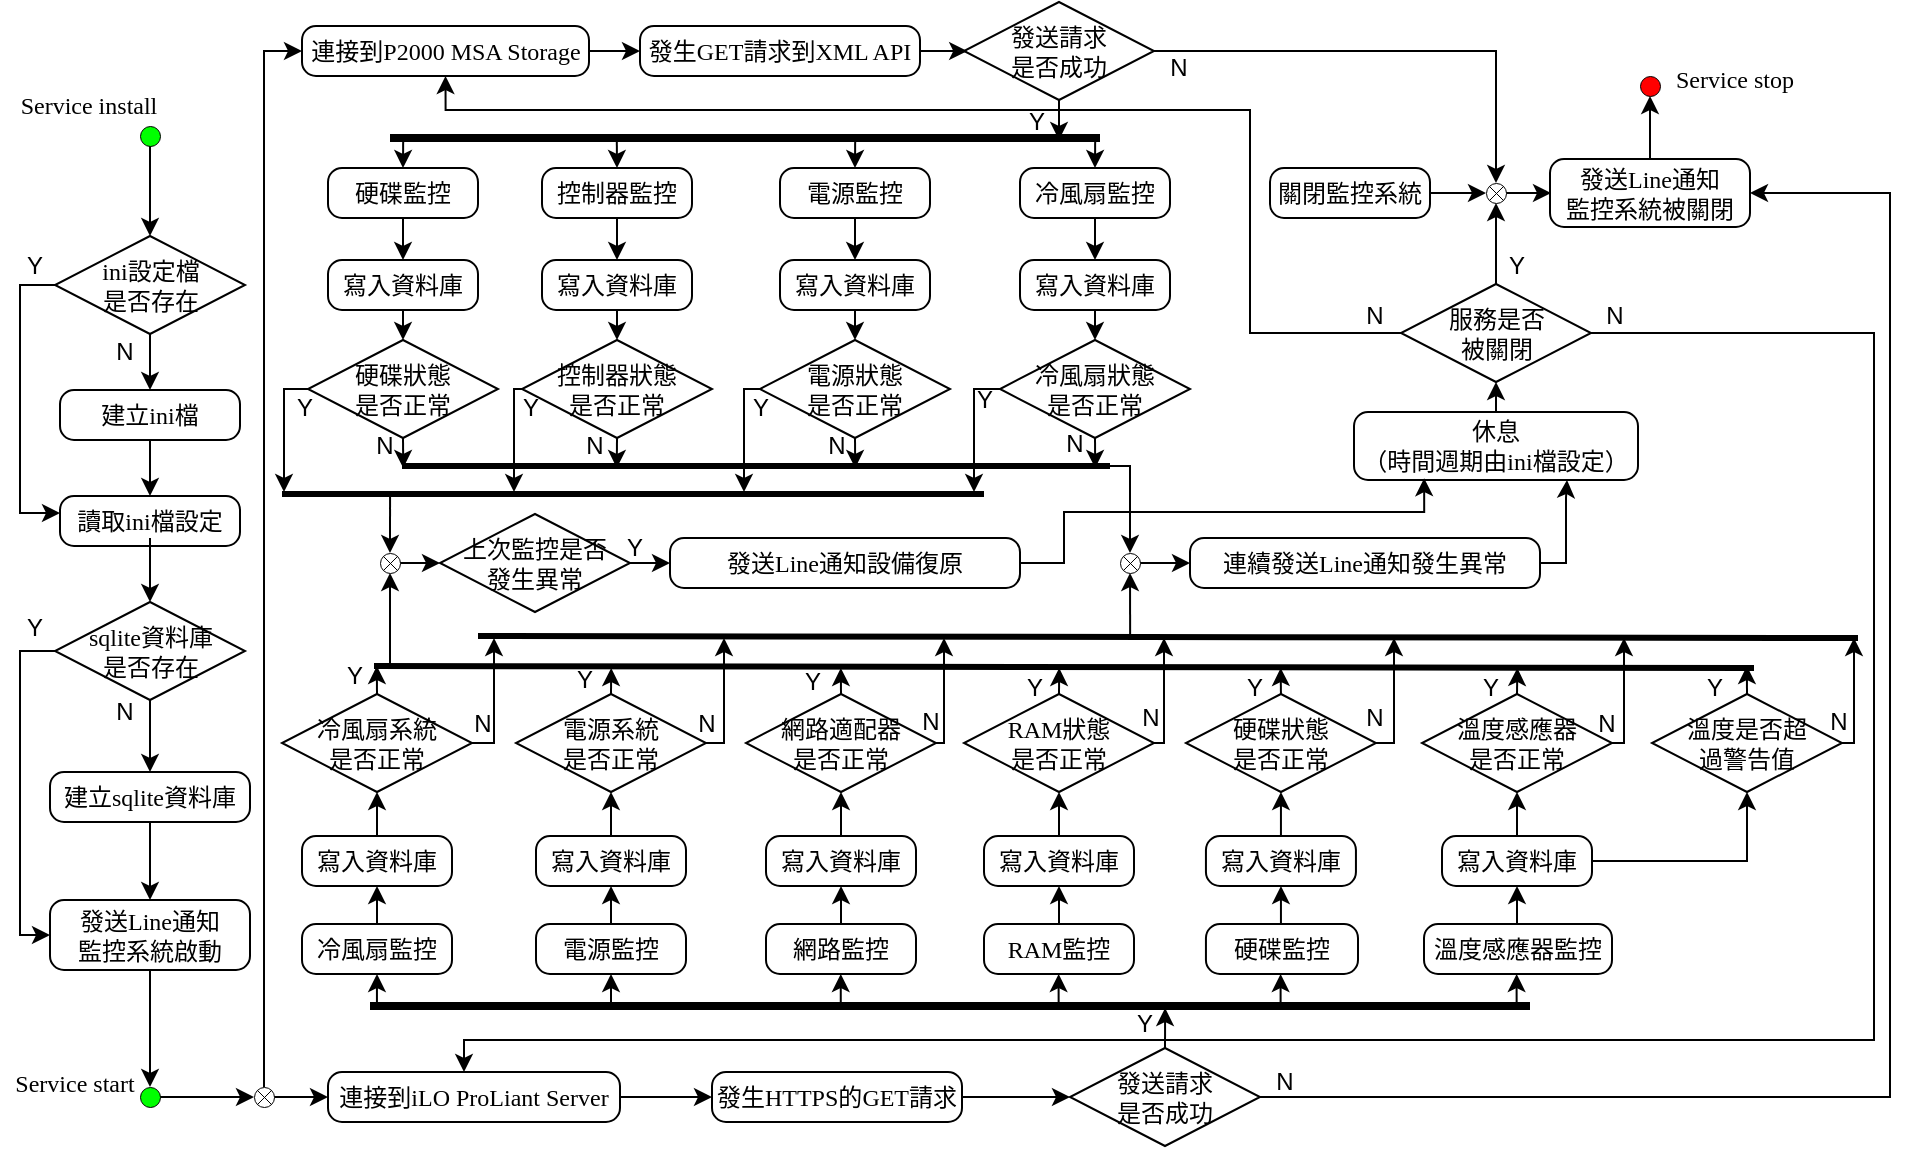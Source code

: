 <mxfile version="14.8.5" type="device"><diagram name="Page-1" id="edf60f1a-56cd-e834-aa8a-f176f3a09ee4"><mxGraphModel dx="1187" dy="577" grid="0" gridSize="5" guides="1" tooltips="1" connect="1" arrows="1" fold="1" page="1" pageScale="1" pageWidth="1169" pageHeight="827" background="none" math="0" shadow="0"><root><mxCell id="0"/><mxCell id="1" parent="0"/><mxCell id="4bShGnpkLniAV2nHWcWe-6" style="edgeStyle=orthogonalEdgeStyle;rounded=0;orthogonalLoop=1;jettySize=auto;html=1;entryX=0.5;entryY=0;entryDx=0;entryDy=0;entryPerimeter=0;fontSize=12;" parent="1" source="4bShGnpkLniAV2nHWcWe-1" edge="1"><mxGeometry relative="1" as="geometry"><mxPoint x="110" y="188" as="targetPoint"/></mxGeometry></mxCell><mxCell id="4bShGnpkLniAV2nHWcWe-1" value="" style="strokeWidth=0.5;html=1;shape=mxgraph.flowchart.start_2;whiteSpace=wrap;fillColor=#00FF00;fontSize=12;" parent="1" vertex="1"><mxGeometry x="105" y="133" width="10" height="10" as="geometry"/></mxCell><mxCell id="4bShGnpkLniAV2nHWcWe-3" value="&lt;font face=&quot;Times New Roman&quot; style=&quot;font-size: 12px;&quot;&gt;Service install&lt;/font&gt;" style="text;html=1;strokeColor=none;fillColor=none;align=center;verticalAlign=middle;whiteSpace=wrap;rounded=0;fontSize=12;" parent="1" vertex="1"><mxGeometry x="42" y="113" width="75" height="20" as="geometry"/></mxCell><mxCell id="4bShGnpkLniAV2nHWcWe-100" style="edgeStyle=orthogonalEdgeStyle;rounded=0;sketch=0;orthogonalLoop=1;jettySize=auto;html=1;entryX=0;entryY=0.5;entryDx=0;entryDy=0;fontSize=12;startArrow=none;startFill=0;endArrow=classic;endFill=1;strokeColor=#000000;strokeWidth=1;" parent="1" edge="1"><mxGeometry relative="1" as="geometry"><Array as="points"><mxPoint x="45" y="212"/><mxPoint x="45" y="326"/></Array><mxPoint x="62.5" y="212.505" as="sourcePoint"/><mxPoint x="65" y="326.5" as="targetPoint"/></mxGeometry></mxCell><mxCell id="4bShGnpkLniAV2nHWcWe-16" style="edgeStyle=orthogonalEdgeStyle;rounded=0;orthogonalLoop=1;jettySize=auto;html=1;entryX=0.5;entryY=0;entryDx=0;entryDy=0;entryPerimeter=0;fontSize=12;" parent="1" target="4bShGnpkLniAV2nHWcWe-13" edge="1"><mxGeometry relative="1" as="geometry"><mxPoint x="110" y="339" as="sourcePoint"/></mxGeometry></mxCell><mxCell id="4bShGnpkLniAV2nHWcWe-17" style="edgeStyle=orthogonalEdgeStyle;rounded=0;orthogonalLoop=1;jettySize=auto;html=1;entryX=0.5;entryY=0;entryDx=0;entryDy=0;fontSize=12;strokeWidth=1;" parent="1" source="4bShGnpkLniAV2nHWcWe-13" target="4bShGnpkLniAV2nHWcWe-15" edge="1"><mxGeometry relative="1" as="geometry"/></mxCell><mxCell id="Uyu25gCd7fQaXMNDV3zK-87" style="edgeStyle=orthogonalEdgeStyle;rounded=0;orthogonalLoop=1;jettySize=auto;html=1;exitX=0;exitY=0.5;exitDx=0;exitDy=0;exitPerimeter=0;entryX=0;entryY=0.5;entryDx=0;entryDy=0;startArrow=none;startFill=0;endArrow=classic;endFill=1;strokeWidth=1;fontSize=12;" edge="1" parent="1" source="4bShGnpkLniAV2nHWcWe-13" target="4bShGnpkLniAV2nHWcWe-27"><mxGeometry relative="1" as="geometry"><Array as="points"><mxPoint x="45" y="396"/><mxPoint x="45" y="538"/></Array></mxGeometry></mxCell><mxCell id="4bShGnpkLniAV2nHWcWe-13" value="&lt;font style=&quot;font-size: 12px;&quot;&gt;&lt;font face=&quot;Times New Roman&quot; style=&quot;font-size: 12px;&quot;&gt;sqlite&lt;/font&gt;&lt;font face=&quot;DFKai-SB&quot; style=&quot;font-size: 12px;&quot;&gt;資料庫&lt;br style=&quot;font-size: 12px;&quot;&gt;是否存在&lt;/font&gt;&lt;br style=&quot;font-size: 12px;&quot;&gt;&lt;/font&gt;" style="strokeWidth=1;html=1;shape=mxgraph.flowchart.decision;whiteSpace=wrap;verticalAlign=middle;fontSize=12;fillColor=none;" parent="1" vertex="1"><mxGeometry x="62.5" y="371" width="95" height="49" as="geometry"/></mxCell><mxCell id="4bShGnpkLniAV2nHWcWe-123" style="edgeStyle=orthogonalEdgeStyle;rounded=0;sketch=0;orthogonalLoop=1;jettySize=auto;html=1;exitX=0.5;exitY=1;exitDx=0;exitDy=0;entryX=0.5;entryY=0;entryDx=0;entryDy=0;fontSize=12;startArrow=none;startFill=0;endArrow=classic;endFill=1;strokeColor=#000000;strokeWidth=1;" parent="1" source="4bShGnpkLniAV2nHWcWe-15" target="4bShGnpkLniAV2nHWcWe-27" edge="1"><mxGeometry relative="1" as="geometry"/></mxCell><mxCell id="4bShGnpkLniAV2nHWcWe-15" value="&lt;font face=&quot;DFKai-SB&quot; style=&quot;font-size: 12px&quot;&gt;建立&lt;/font&gt;&lt;font style=&quot;font-size: 12px&quot; face=&quot;Times New Roman&quot;&gt;sqlite&lt;/font&gt;&lt;font face=&quot;DFKai-SB&quot; style=&quot;font-size: 12px&quot;&gt;資料庫&lt;/font&gt;" style="rounded=1;whiteSpace=wrap;html=1;absoluteArcSize=1;arcSize=14;strokeWidth=1;fontSize=12;verticalAlign=middle;fillColor=none;" parent="1" vertex="1"><mxGeometry x="60" y="456" width="100" height="25" as="geometry"/></mxCell><mxCell id="4bShGnpkLniAV2nHWcWe-188" style="edgeStyle=orthogonalEdgeStyle;rounded=0;sketch=0;orthogonalLoop=1;jettySize=auto;html=1;fontSize=12;startArrow=none;startFill=0;endArrow=classic;endFill=1;strokeColor=#000000;strokeWidth=1;entryX=0;entryY=0.5;entryDx=0;entryDy=0;exitX=0.5;exitY=0;exitDx=0;exitDy=0;exitPerimeter=0;" parent="1" source="Uyu25gCd7fQaXMNDV3zK-91" edge="1" target="Uyu25gCd7fQaXMNDV3zK-47"><mxGeometry relative="1" as="geometry"><mxPoint x="192" y="141" as="targetPoint"/><Array as="points"><mxPoint x="167" y="95"/></Array><mxPoint x="167" y="585" as="sourcePoint"/></mxGeometry></mxCell><mxCell id="Uyu25gCd7fQaXMNDV3zK-94" style="edgeStyle=orthogonalEdgeStyle;rounded=0;jumpStyle=none;orthogonalLoop=1;jettySize=auto;html=1;exitX=1;exitY=0.5;exitDx=0;exitDy=0;exitPerimeter=0;entryX=0;entryY=0.5;entryDx=0;entryDy=0;entryPerimeter=0;fontColor=#FFFFFF;startArrow=none;startFill=0;endArrow=classic;endFill=1;strokeColor=#000000;strokeWidth=1;fontSize=12;" edge="1" parent="1" source="4bShGnpkLniAV2nHWcWe-20" target="Uyu25gCd7fQaXMNDV3zK-91"><mxGeometry relative="1" as="geometry"/></mxCell><mxCell id="4bShGnpkLniAV2nHWcWe-20" value="" style="strokeWidth=0.5;html=1;shape=mxgraph.flowchart.start_2;whiteSpace=wrap;fillColor=#00FF00;fontSize=12;" parent="1" vertex="1"><mxGeometry x="105" y="613.5" width="10" height="10" as="geometry"/></mxCell><mxCell id="4bShGnpkLniAV2nHWcWe-21" value="&lt;font face=&quot;Times New Roman&quot; style=&quot;font-size: 12px;&quot;&gt;Service start&lt;/font&gt;" style="text;html=1;strokeColor=none;fillColor=none;align=center;verticalAlign=middle;whiteSpace=wrap;rounded=0;fontSize=12;" parent="1" vertex="1"><mxGeometry x="35" y="602" width="75" height="20" as="geometry"/></mxCell><mxCell id="4bShGnpkLniAV2nHWcWe-124" style="edgeStyle=orthogonalEdgeStyle;rounded=0;sketch=0;orthogonalLoop=1;jettySize=auto;html=1;exitX=0.5;exitY=1;exitDx=0;exitDy=0;entryX=0.5;entryY=0;entryDx=0;entryDy=0;entryPerimeter=0;fontSize=12;startArrow=none;startFill=0;endArrow=classic;endFill=1;strokeColor=#000000;strokeWidth=1;" parent="1" source="4bShGnpkLniAV2nHWcWe-27" target="4bShGnpkLniAV2nHWcWe-20" edge="1"><mxGeometry relative="1" as="geometry"><mxPoint x="110" y="532" as="targetPoint"/></mxGeometry></mxCell><mxCell id="4bShGnpkLniAV2nHWcWe-27" value="&lt;font face=&quot;DFKai-SB&quot; style=&quot;font-size: 12px;&quot;&gt;發送Line通知&lt;br style=&quot;font-size: 12px;&quot;&gt;監控系統啟動&lt;br style=&quot;font-size: 12px;&quot;&gt;&lt;/font&gt;" style="rounded=1;whiteSpace=wrap;html=1;absoluteArcSize=1;arcSize=14;strokeWidth=1;fontSize=12;verticalAlign=middle;fillColor=none;" parent="1" vertex="1"><mxGeometry x="60" y="520" width="100" height="35" as="geometry"/></mxCell><mxCell id="4bShGnpkLniAV2nHWcWe-193" style="edgeStyle=orthogonalEdgeStyle;rounded=0;sketch=0;orthogonalLoop=1;jettySize=auto;html=1;exitX=0.5;exitY=0;exitDx=0;exitDy=0;exitPerimeter=0;fontSize=12;startArrow=none;startFill=0;endArrow=classic;endFill=1;strokeColor=#000000;strokeWidth=1;" parent="1" source="Uyu25gCd7fQaXMNDV3zK-78" edge="1"><mxGeometry relative="1" as="geometry"><mxPoint x="223.4" y="403" as="targetPoint"/><mxPoint x="223.5" y="416" as="sourcePoint"/></mxGeometry></mxCell><mxCell id="Uyu25gCd7fQaXMNDV3zK-6" style="edgeStyle=orthogonalEdgeStyle;rounded=0;orthogonalLoop=1;jettySize=auto;html=1;exitX=1;exitY=0.5;exitDx=0;exitDy=0;exitPerimeter=0;fontSize=12;" edge="1" parent="1"><mxGeometry relative="1" as="geometry"><mxPoint x="282" y="389" as="targetPoint"/><mxPoint x="271" y="441.5" as="sourcePoint"/><Array as="points"><mxPoint x="282" y="442"/><mxPoint x="282" y="389"/></Array></mxGeometry></mxCell><mxCell id="4bShGnpkLniAV2nHWcWe-76" style="edgeStyle=orthogonalEdgeStyle;rounded=0;sketch=0;orthogonalLoop=1;jettySize=auto;html=1;entryX=0.5;entryY=1;entryDx=0;entryDy=0;fontSize=12;strokeColor=#000000;strokeWidth=1;" parent="1" target="4bShGnpkLniAV2nHWcWe-74" edge="1"><mxGeometry relative="1" as="geometry"><mxPoint x="223.5" y="532" as="sourcePoint"/></mxGeometry></mxCell><mxCell id="4bShGnpkLniAV2nHWcWe-121" style="edgeStyle=orthogonalEdgeStyle;rounded=0;sketch=0;orthogonalLoop=1;jettySize=auto;html=1;exitX=0.5;exitY=1;exitDx=0;exitDy=0;fontSize=12;startArrow=classic;startFill=1;endArrow=none;endFill=0;strokeColor=#000000;strokeWidth=1;" parent="1" edge="1"><mxGeometry relative="1" as="geometry"><mxPoint x="223.465" y="574" as="targetPoint"/><mxPoint x="223.5" y="557" as="sourcePoint"/></mxGeometry></mxCell><mxCell id="Uyu25gCd7fQaXMNDV3zK-33" style="edgeStyle=orthogonalEdgeStyle;rounded=0;orthogonalLoop=1;jettySize=auto;html=1;exitX=1;exitY=0.5;exitDx=0;exitDy=0;entryX=0.75;entryY=1;entryDx=0;entryDy=0;startArrow=none;startFill=0;endArrow=classic;endFill=1;fontSize=12;" edge="1" parent="1" source="4bShGnpkLniAV2nHWcWe-41" target="Uyu25gCd7fQaXMNDV3zK-26"><mxGeometry relative="1" as="geometry"><Array as="points"><mxPoint x="818" y="351"/><mxPoint x="818" y="319"/><mxPoint x="818" y="319"/></Array></mxGeometry></mxCell><mxCell id="4bShGnpkLniAV2nHWcWe-41" value="&lt;font face=&quot;DFKai-SB&quot; style=&quot;font-size: 12px&quot;&gt;連續發送&lt;/font&gt;&lt;font style=&quot;font-size: 12px&quot; face=&quot;Times New Roman&quot;&gt;Line&lt;/font&gt;&lt;font face=&quot;DFKai-SB&quot; style=&quot;font-size: 12px&quot;&gt;通知發生異常&lt;/font&gt;" style="rounded=1;whiteSpace=wrap;html=1;absoluteArcSize=1;arcSize=14;strokeWidth=1;fontSize=12;verticalAlign=middle;fillColor=none;" parent="1" vertex="1"><mxGeometry x="630" y="339" width="175" height="25" as="geometry"/></mxCell><mxCell id="4bShGnpkLniAV2nHWcWe-218" style="edgeStyle=orthogonalEdgeStyle;rounded=0;sketch=0;orthogonalLoop=1;jettySize=auto;html=1;exitX=0.5;exitY=0;exitDx=0;exitDy=0;exitPerimeter=0;fontSize=12;startArrow=none;startFill=0;endArrow=classic;endFill=1;strokeColor=#000000;strokeWidth=1;" parent="1" source="4bShGnpkLniAV2nHWcWe-73" edge="1"><mxGeometry relative="1" as="geometry"><mxPoint x="675.333" y="404" as="targetPoint"/></mxGeometry></mxCell><mxCell id="Uyu25gCd7fQaXMNDV3zK-13" style="edgeStyle=orthogonalEdgeStyle;rounded=0;orthogonalLoop=1;jettySize=auto;html=1;exitX=1;exitY=0.5;exitDx=0;exitDy=0;exitPerimeter=0;fontSize=12;" edge="1" parent="1" source="4bShGnpkLniAV2nHWcWe-73"><mxGeometry relative="1" as="geometry"><mxPoint x="732" y="389" as="targetPoint"/><Array as="points"><mxPoint x="732" y="442"/></Array></mxGeometry></mxCell><mxCell id="4bShGnpkLniAV2nHWcWe-73" value="&lt;font style=&quot;font-size: 12px;&quot;&gt;&lt;font face=&quot;DFKai-SB&quot; style=&quot;font-size: 12px;&quot;&gt;硬碟狀態&lt;br style=&quot;font-size: 12px;&quot;&gt;是否正常&lt;/font&gt;&lt;br style=&quot;font-size: 12px;&quot;&gt;&lt;/font&gt;" style="strokeWidth=1;html=1;shape=mxgraph.flowchart.decision;whiteSpace=wrap;verticalAlign=middle;fontSize=12;fillColor=none;" parent="1" vertex="1"><mxGeometry x="627.97" y="417" width="95" height="49" as="geometry"/></mxCell><mxCell id="Uyu25gCd7fQaXMNDV3zK-116" style="edgeStyle=orthogonalEdgeStyle;rounded=0;jumpStyle=none;orthogonalLoop=1;jettySize=auto;html=1;exitX=0.5;exitY=0;exitDx=0;exitDy=0;entryX=0.5;entryY=1;entryDx=0;entryDy=0;entryPerimeter=0;fontColor=#FFFFFF;startArrow=none;startFill=0;endArrow=classic;endFill=1;strokeColor=#000000;strokeWidth=1;fontSize=12;" edge="1" parent="1" source="4bShGnpkLniAV2nHWcWe-74" target="Uyu25gCd7fQaXMNDV3zK-78"><mxGeometry relative="1" as="geometry"/></mxCell><mxCell id="4bShGnpkLniAV2nHWcWe-74" value="&lt;font face=&quot;DFKai-SB&quot; style=&quot;font-size: 12px;&quot;&gt;寫入資料庫&lt;/font&gt;" style="rounded=1;whiteSpace=wrap;html=1;absoluteArcSize=1;arcSize=14;strokeWidth=1;fontSize=12;verticalAlign=middle;fillColor=none;" parent="1" vertex="1"><mxGeometry x="186" y="488" width="75" height="25" as="geometry"/></mxCell><mxCell id="4bShGnpkLniAV2nHWcWe-81" style="edgeStyle=orthogonalEdgeStyle;rounded=0;sketch=0;orthogonalLoop=1;jettySize=auto;html=1;exitX=0.5;exitY=0;exitDx=0;exitDy=0;entryX=0.5;entryY=1;entryDx=0;entryDy=0;fontSize=12;strokeColor=#000000;strokeWidth=1;" parent="1" target="4bShGnpkLniAV2nHWcWe-79" edge="1"><mxGeometry relative="1" as="geometry"><mxPoint x="675.47" y="532" as="sourcePoint"/></mxGeometry></mxCell><mxCell id="4bShGnpkLniAV2nHWcWe-83" style="edgeStyle=orthogonalEdgeStyle;rounded=0;sketch=0;orthogonalLoop=1;jettySize=auto;html=1;exitX=0.5;exitY=0;exitDx=0;exitDy=0;entryX=0.5;entryY=1;entryDx=0;entryDy=0;entryPerimeter=0;fontSize=12;strokeColor=#000000;strokeWidth=1;" parent="1" source="4bShGnpkLniAV2nHWcWe-79" target="4bShGnpkLniAV2nHWcWe-73" edge="1"><mxGeometry relative="1" as="geometry"/></mxCell><mxCell id="4bShGnpkLniAV2nHWcWe-79" value="&lt;font face=&quot;DFKai-SB&quot; style=&quot;font-size: 12px;&quot;&gt;寫入資料庫&lt;/font&gt;" style="rounded=1;whiteSpace=wrap;html=1;absoluteArcSize=1;arcSize=14;strokeWidth=1;fontSize=12;verticalAlign=middle;fillColor=none;" parent="1" vertex="1"><mxGeometry x="637.97" y="488" width="75" height="25" as="geometry"/></mxCell><mxCell id="4bShGnpkLniAV2nHWcWe-194" style="edgeStyle=orthogonalEdgeStyle;rounded=0;sketch=0;orthogonalLoop=1;jettySize=auto;html=1;exitX=0.5;exitY=0;exitDx=0;exitDy=0;exitPerimeter=0;fontSize=12;startArrow=none;startFill=0;endArrow=classic;endFill=1;strokeColor=#000000;strokeWidth=1;" parent="1" source="4bShGnpkLniAV2nHWcWe-109" edge="1"><mxGeometry relative="1" as="geometry"><mxPoint x="340.6" y="404" as="targetPoint"/></mxGeometry></mxCell><mxCell id="Uyu25gCd7fQaXMNDV3zK-8" style="edgeStyle=orthogonalEdgeStyle;rounded=0;orthogonalLoop=1;jettySize=auto;html=1;exitX=1;exitY=0.5;exitDx=0;exitDy=0;exitPerimeter=0;fontSize=12;" edge="1" parent="1" source="4bShGnpkLniAV2nHWcWe-109"><mxGeometry relative="1" as="geometry"><mxPoint x="397" y="389" as="targetPoint"/><Array as="points"><mxPoint x="397" y="442"/></Array></mxGeometry></mxCell><mxCell id="4bShGnpkLniAV2nHWcWe-109" value="&lt;font style=&quot;font-size: 12px;&quot;&gt;&lt;font face=&quot;DFKai-SB&quot; style=&quot;font-size: 12px;&quot;&gt;電源系統&lt;br style=&quot;font-size: 12px;&quot;&gt;是否正常&lt;/font&gt;&lt;br style=&quot;font-size: 12px;&quot;&gt;&lt;/font&gt;" style="strokeWidth=1;html=1;shape=mxgraph.flowchart.decision;whiteSpace=wrap;verticalAlign=middle;fontSize=12;fillColor=none;" parent="1" vertex="1"><mxGeometry x="293" y="417" width="95" height="49" as="geometry"/></mxCell><mxCell id="4bShGnpkLniAV2nHWcWe-125" style="edgeStyle=orthogonalEdgeStyle;rounded=0;sketch=0;orthogonalLoop=1;jettySize=auto;html=1;exitX=0.5;exitY=1;exitDx=0;exitDy=0;fontSize=12;startArrow=classic;startFill=1;endArrow=none;endFill=0;strokeColor=#000000;strokeWidth=1;" parent="1" source="4bShGnpkLniAV2nHWcWe-111" edge="1"><mxGeometry relative="1" as="geometry"><mxPoint x="340.503" y="574" as="targetPoint"/></mxGeometry></mxCell><mxCell id="Uyu25gCd7fQaXMNDV3zK-144" style="edgeStyle=orthogonalEdgeStyle;rounded=0;jumpStyle=none;orthogonalLoop=1;jettySize=auto;html=1;exitX=0.5;exitY=0;exitDx=0;exitDy=0;entryX=0.5;entryY=1;entryDx=0;entryDy=0;fontSize=12;fontColor=#FFFFFF;startArrow=none;startFill=0;endArrow=classic;endFill=1;strokeColor=#000000;strokeWidth=1;" edge="1" parent="1" source="4bShGnpkLniAV2nHWcWe-111" target="4bShGnpkLniAV2nHWcWe-113"><mxGeometry relative="1" as="geometry"/></mxCell><mxCell id="4bShGnpkLniAV2nHWcWe-111" value="&lt;font face=&quot;DFKai-SB&quot; style=&quot;font-size: 12px;&quot;&gt;電源監控&lt;/font&gt;" style="rounded=1;whiteSpace=wrap;html=1;absoluteArcSize=1;arcSize=14;strokeWidth=1;fontSize=12;verticalAlign=middle;fillColor=none;" parent="1" vertex="1"><mxGeometry x="303" y="532" width="75" height="25" as="geometry"/></mxCell><mxCell id="4bShGnpkLniAV2nHWcWe-112" style="edgeStyle=orthogonalEdgeStyle;rounded=0;sketch=0;orthogonalLoop=1;jettySize=auto;html=1;fontSize=12;strokeColor=#000000;strokeWidth=1;" parent="1" source="4bShGnpkLniAV2nHWcWe-113" target="4bShGnpkLniAV2nHWcWe-109" edge="1"><mxGeometry relative="1" as="geometry"/></mxCell><mxCell id="4bShGnpkLniAV2nHWcWe-113" value="&lt;font face=&quot;DFKai-SB&quot; style=&quot;font-size: 12px;&quot;&gt;寫入資料庫&lt;/font&gt;" style="rounded=1;whiteSpace=wrap;html=1;absoluteArcSize=1;arcSize=14;strokeWidth=1;fontSize=12;verticalAlign=middle;fillColor=none;" parent="1" vertex="1"><mxGeometry x="303" y="488" width="75" height="25" as="geometry"/></mxCell><mxCell id="4bShGnpkLniAV2nHWcWe-117" value="" style="endArrow=none;html=1;fontSize=12;strokeColor=#000000;strokeWidth=4;" parent="1" edge="1"><mxGeometry width="50" height="50" relative="1" as="geometry"><mxPoint x="220" y="573" as="sourcePoint"/><mxPoint x="800" y="573" as="targetPoint"/></mxGeometry></mxCell><mxCell id="4bShGnpkLniAV2nHWcWe-196" style="edgeStyle=orthogonalEdgeStyle;rounded=0;sketch=0;orthogonalLoop=1;jettySize=auto;html=1;exitX=0.5;exitY=0;exitDx=0;exitDy=0;exitPerimeter=0;fontSize=12;startArrow=none;startFill=0;endArrow=classic;endFill=1;strokeColor=#000000;strokeWidth=1;" parent="1" source="4bShGnpkLniAV2nHWcWe-126" edge="1"><mxGeometry relative="1" as="geometry"><mxPoint x="564.6" y="404" as="targetPoint"/></mxGeometry></mxCell><mxCell id="Uyu25gCd7fQaXMNDV3zK-12" style="edgeStyle=orthogonalEdgeStyle;rounded=0;orthogonalLoop=1;jettySize=auto;html=1;exitX=1;exitY=0.5;exitDx=0;exitDy=0;exitPerimeter=0;fontSize=12;" edge="1" parent="1" source="4bShGnpkLniAV2nHWcWe-126"><mxGeometry relative="1" as="geometry"><mxPoint x="617" y="389" as="targetPoint"/><Array as="points"><mxPoint x="617" y="442"/></Array></mxGeometry></mxCell><mxCell id="4bShGnpkLniAV2nHWcWe-126" value="&lt;font style=&quot;font-size: 12px&quot;&gt;&lt;font style=&quot;font-size: 12px&quot; face=&quot;Times New Roman&quot;&gt;RAM&lt;/font&gt;&lt;font face=&quot;DFKai-SB&quot; style=&quot;font-size: 12px&quot;&gt;狀態&lt;br style=&quot;font-size: 12px&quot;&gt;是否正常&lt;/font&gt;&lt;br style=&quot;font-size: 12px&quot;&gt;&lt;/font&gt;" style="strokeWidth=1;html=1;shape=mxgraph.flowchart.decision;whiteSpace=wrap;verticalAlign=middle;fontSize=12;fillColor=none;" parent="1" vertex="1"><mxGeometry x="517" y="417" width="95" height="49" as="geometry"/></mxCell><mxCell id="4bShGnpkLniAV2nHWcWe-127" style="edgeStyle=orthogonalEdgeStyle;rounded=0;sketch=0;orthogonalLoop=1;jettySize=auto;html=1;entryX=0.5;entryY=1;entryDx=0;entryDy=0;fontSize=12;strokeColor=#000000;strokeWidth=1;" parent="1" target="4bShGnpkLniAV2nHWcWe-131" edge="1"><mxGeometry relative="1" as="geometry"><mxPoint x="564.5" y="532" as="sourcePoint"/></mxGeometry></mxCell><mxCell id="4bShGnpkLniAV2nHWcWe-130" style="edgeStyle=orthogonalEdgeStyle;rounded=0;sketch=0;orthogonalLoop=1;jettySize=auto;html=1;fontSize=12;strokeColor=#000000;strokeWidth=1;" parent="1" source="4bShGnpkLniAV2nHWcWe-131" target="4bShGnpkLniAV2nHWcWe-126" edge="1"><mxGeometry relative="1" as="geometry"/></mxCell><mxCell id="4bShGnpkLniAV2nHWcWe-131" value="&lt;font face=&quot;DFKai-SB&quot; style=&quot;font-size: 12px;&quot;&gt;寫入資料庫&lt;/font&gt;" style="rounded=1;whiteSpace=wrap;html=1;absoluteArcSize=1;arcSize=14;strokeWidth=1;fontSize=12;verticalAlign=middle;fillColor=none;" parent="1" vertex="1"><mxGeometry x="527" y="488" width="75" height="25" as="geometry"/></mxCell><mxCell id="4bShGnpkLniAV2nHWcWe-195" style="edgeStyle=orthogonalEdgeStyle;rounded=0;sketch=0;orthogonalLoop=1;jettySize=auto;html=1;exitX=0.5;exitY=0;exitDx=0;exitDy=0;exitPerimeter=0;fontSize=12;startArrow=none;startFill=0;endArrow=classic;endFill=1;strokeColor=#000000;strokeWidth=1;" parent="1" source="4bShGnpkLniAV2nHWcWe-138" edge="1"><mxGeometry relative="1" as="geometry"><mxPoint x="455.4" y="404" as="targetPoint"/></mxGeometry></mxCell><mxCell id="Uyu25gCd7fQaXMNDV3zK-10" style="edgeStyle=orthogonalEdgeStyle;rounded=0;orthogonalLoop=1;jettySize=auto;html=1;exitX=1;exitY=0.5;exitDx=0;exitDy=0;exitPerimeter=0;fontSize=12;" edge="1" parent="1" source="4bShGnpkLniAV2nHWcWe-138"><mxGeometry relative="1" as="geometry"><mxPoint x="507" y="389" as="targetPoint"/><Array as="points"><mxPoint x="507" y="442"/></Array></mxGeometry></mxCell><mxCell id="4bShGnpkLniAV2nHWcWe-138" value="&lt;font style=&quot;font-size: 12px;&quot;&gt;&lt;font face=&quot;DFKai-SB&quot; style=&quot;font-size: 12px;&quot;&gt;網路適配器&lt;br style=&quot;font-size: 12px;&quot;&gt;是否正常&lt;/font&gt;&lt;br style=&quot;font-size: 12px;&quot;&gt;&lt;/font&gt;" style="strokeWidth=1;html=1;shape=mxgraph.flowchart.decision;whiteSpace=wrap;verticalAlign=middle;fontSize=12;fillColor=none;" parent="1" vertex="1"><mxGeometry x="408" y="417" width="95" height="49" as="geometry"/></mxCell><mxCell id="Uyu25gCd7fQaXMNDV3zK-145" style="edgeStyle=orthogonalEdgeStyle;rounded=0;jumpStyle=none;orthogonalLoop=1;jettySize=auto;html=1;exitX=0.5;exitY=0;exitDx=0;exitDy=0;entryX=0.5;entryY=1;entryDx=0;entryDy=0;fontSize=12;fontColor=#FFFFFF;startArrow=none;startFill=0;endArrow=classic;endFill=1;strokeColor=#000000;strokeWidth=1;" edge="1" parent="1" source="4bShGnpkLniAV2nHWcWe-140" target="4bShGnpkLniAV2nHWcWe-142"><mxGeometry relative="1" as="geometry"/></mxCell><mxCell id="4bShGnpkLniAV2nHWcWe-140" value="&lt;font face=&quot;DFKai-SB&quot; style=&quot;font-size: 12px;&quot;&gt;網路監控&lt;/font&gt;" style="rounded=1;whiteSpace=wrap;html=1;absoluteArcSize=1;arcSize=14;strokeWidth=1;fontSize=12;verticalAlign=middle;fillColor=none;" parent="1" vertex="1"><mxGeometry x="418" y="532" width="75" height="25" as="geometry"/></mxCell><mxCell id="4bShGnpkLniAV2nHWcWe-141" style="edgeStyle=orthogonalEdgeStyle;rounded=0;sketch=0;orthogonalLoop=1;jettySize=auto;html=1;fontSize=12;strokeColor=#000000;strokeWidth=1;" parent="1" source="4bShGnpkLniAV2nHWcWe-142" target="4bShGnpkLniAV2nHWcWe-138" edge="1"><mxGeometry relative="1" as="geometry"/></mxCell><mxCell id="4bShGnpkLniAV2nHWcWe-142" value="&lt;font face=&quot;DFKai-SB&quot; style=&quot;font-size: 12px;&quot;&gt;寫入資料庫&lt;/font&gt;" style="rounded=1;whiteSpace=wrap;html=1;absoluteArcSize=1;arcSize=14;strokeWidth=1;fontSize=12;verticalAlign=middle;fillColor=none;" parent="1" vertex="1"><mxGeometry x="418" y="488" width="75" height="25" as="geometry"/></mxCell><mxCell id="4bShGnpkLniAV2nHWcWe-143" style="edgeStyle=orthogonalEdgeStyle;rounded=0;sketch=0;orthogonalLoop=1;jettySize=auto;html=1;exitX=0.5;exitY=1;exitDx=0;exitDy=0;fontSize=12;startArrow=classic;startFill=1;endArrow=none;endFill=0;strokeColor=#000000;strokeWidth=1;" parent="1" edge="1"><mxGeometry relative="1" as="geometry"><mxPoint x="455.383" y="574" as="targetPoint"/><mxPoint x="455.38" y="557" as="sourcePoint"/></mxGeometry></mxCell><mxCell id="4bShGnpkLniAV2nHWcWe-145" style="edgeStyle=orthogonalEdgeStyle;rounded=0;sketch=0;orthogonalLoop=1;jettySize=auto;html=1;exitX=0.5;exitY=1;exitDx=0;exitDy=0;fontSize=12;startArrow=classic;startFill=1;endArrow=none;endFill=0;strokeColor=#000000;strokeWidth=1;" parent="1" edge="1"><mxGeometry relative="1" as="geometry"><mxPoint x="564.333" y="574" as="targetPoint"/><mxPoint x="564.33" y="557" as="sourcePoint"/><Array as="points"><mxPoint x="563.95" y="564"/><mxPoint x="563.95" y="564"/></Array></mxGeometry></mxCell><mxCell id="4bShGnpkLniAV2nHWcWe-146" style="edgeStyle=orthogonalEdgeStyle;rounded=0;sketch=0;orthogonalLoop=1;jettySize=auto;html=1;exitX=0.5;exitY=1;exitDx=0;exitDy=0;fontSize=12;startArrow=classic;startFill=1;endArrow=none;endFill=0;strokeColor=#000000;strokeWidth=1;" parent="1" edge="1"><mxGeometry relative="1" as="geometry"><mxPoint x="675.303" y="574" as="targetPoint"/><mxPoint x="675.3" y="557" as="sourcePoint"/></mxGeometry></mxCell><mxCell id="4bShGnpkLniAV2nHWcWe-220" style="edgeStyle=orthogonalEdgeStyle;rounded=0;sketch=0;orthogonalLoop=1;jettySize=auto;html=1;exitX=0.5;exitY=0;exitDx=0;exitDy=0;exitPerimeter=0;fontSize=12;startArrow=none;startFill=0;endArrow=classic;endFill=1;strokeColor=#000000;strokeWidth=1;" parent="1" source="4bShGnpkLniAV2nHWcWe-147" edge="1"><mxGeometry relative="1" as="geometry"><mxPoint x="793.667" y="404" as="targetPoint"/></mxGeometry></mxCell><mxCell id="Uyu25gCd7fQaXMNDV3zK-14" style="edgeStyle=orthogonalEdgeStyle;rounded=0;orthogonalLoop=1;jettySize=auto;html=1;exitX=1;exitY=0.5;exitDx=0;exitDy=0;exitPerimeter=0;fontSize=12;" edge="1" parent="1" source="4bShGnpkLniAV2nHWcWe-147"><mxGeometry relative="1" as="geometry"><mxPoint x="847" y="389" as="targetPoint"/><Array as="points"><mxPoint x="847" y="442"/></Array></mxGeometry></mxCell><mxCell id="4bShGnpkLniAV2nHWcWe-147" value="&lt;font style=&quot;font-size: 12px;&quot;&gt;&lt;font face=&quot;DFKai-SB&quot; style=&quot;font-size: 12px;&quot;&gt;溫度感應器&lt;br style=&quot;font-size: 12px;&quot;&gt;是否正常&lt;/font&gt;&lt;br style=&quot;font-size: 12px;&quot;&gt;&lt;/font&gt;" style="strokeWidth=1;html=1;shape=mxgraph.flowchart.decision;whiteSpace=wrap;verticalAlign=middle;fontSize=12;fillColor=none;" parent="1" vertex="1"><mxGeometry x="746" y="417" width="95" height="49" as="geometry"/></mxCell><mxCell id="4bShGnpkLniAV2nHWcWe-148" style="edgeStyle=orthogonalEdgeStyle;rounded=0;sketch=0;orthogonalLoop=1;jettySize=auto;html=1;entryX=0.5;entryY=1;entryDx=0;entryDy=0;fontSize=12;strokeColor=#000000;strokeWidth=1;" parent="1" target="4bShGnpkLniAV2nHWcWe-151" edge="1"><mxGeometry relative="1" as="geometry"><mxPoint x="793.5" y="532" as="sourcePoint"/></mxGeometry></mxCell><mxCell id="4bShGnpkLniAV2nHWcWe-150" style="edgeStyle=orthogonalEdgeStyle;rounded=0;sketch=0;orthogonalLoop=1;jettySize=auto;html=1;fontSize=12;strokeColor=#000000;strokeWidth=1;" parent="1" source="4bShGnpkLniAV2nHWcWe-151" target="4bShGnpkLniAV2nHWcWe-147" edge="1"><mxGeometry relative="1" as="geometry"/></mxCell><mxCell id="4bShGnpkLniAV2nHWcWe-221" style="edgeStyle=orthogonalEdgeStyle;rounded=0;sketch=0;orthogonalLoop=1;jettySize=auto;html=1;exitX=1;exitY=0.5;exitDx=0;exitDy=0;entryX=0.5;entryY=1;entryDx=0;entryDy=0;entryPerimeter=0;fontSize=12;startArrow=none;startFill=0;endArrow=classic;endFill=1;strokeColor=#000000;strokeWidth=1;" parent="1" source="4bShGnpkLniAV2nHWcWe-151" target="4bShGnpkLniAV2nHWcWe-155" edge="1"><mxGeometry relative="1" as="geometry"/></mxCell><mxCell id="4bShGnpkLniAV2nHWcWe-151" value="&lt;font face=&quot;DFKai-SB&quot; style=&quot;font-size: 12px;&quot;&gt;寫入資料庫&lt;/font&gt;" style="rounded=1;whiteSpace=wrap;html=1;absoluteArcSize=1;arcSize=14;strokeWidth=1;fontSize=12;verticalAlign=middle;fillColor=none;" parent="1" vertex="1"><mxGeometry x="756" y="488" width="75" height="25" as="geometry"/></mxCell><mxCell id="4bShGnpkLniAV2nHWcWe-152" style="edgeStyle=orthogonalEdgeStyle;rounded=0;sketch=0;orthogonalLoop=1;jettySize=auto;html=1;exitX=0.5;exitY=1;exitDx=0;exitDy=0;fontSize=12;startArrow=classic;startFill=1;endArrow=none;endFill=0;strokeColor=#000000;strokeWidth=1;" parent="1" edge="1"><mxGeometry relative="1" as="geometry"><mxPoint x="793.333" y="574" as="targetPoint"/><mxPoint x="793.33" y="557" as="sourcePoint"/><Array as="points"><mxPoint x="792.95" y="564"/><mxPoint x="792.95" y="564"/></Array></mxGeometry></mxCell><mxCell id="4bShGnpkLniAV2nHWcWe-222" style="edgeStyle=orthogonalEdgeStyle;rounded=0;sketch=0;orthogonalLoop=1;jettySize=auto;html=1;exitX=0.5;exitY=0;exitDx=0;exitDy=0;exitPerimeter=0;fontSize=12;startArrow=none;startFill=0;endArrow=classic;endFill=1;strokeColor=#000000;strokeWidth=1;" parent="1" source="4bShGnpkLniAV2nHWcWe-155" edge="1"><mxGeometry relative="1" as="geometry"><mxPoint x="908.429" y="403" as="targetPoint"/></mxGeometry></mxCell><mxCell id="Uyu25gCd7fQaXMNDV3zK-15" style="edgeStyle=orthogonalEdgeStyle;rounded=0;orthogonalLoop=1;jettySize=auto;html=1;exitX=1;exitY=0.5;exitDx=0;exitDy=0;exitPerimeter=0;fontSize=12;" edge="1" parent="1" source="4bShGnpkLniAV2nHWcWe-155"><mxGeometry relative="1" as="geometry"><mxPoint x="962" y="389" as="targetPoint"/><Array as="points"><mxPoint x="962" y="442"/></Array></mxGeometry></mxCell><mxCell id="4bShGnpkLniAV2nHWcWe-155" value="&lt;font style=&quot;font-size: 12px;&quot;&gt;&lt;font face=&quot;DFKai-SB&quot; style=&quot;font-size: 12px;&quot;&gt;溫度是否超&lt;br style=&quot;font-size: 12px;&quot;&gt;過警告值&lt;/font&gt;&lt;br style=&quot;font-size: 12px;&quot;&gt;&lt;/font&gt;" style="strokeWidth=1;html=1;shape=mxgraph.flowchart.decision;whiteSpace=wrap;verticalAlign=middle;fontSize=12;fillColor=none;" parent="1" vertex="1"><mxGeometry x="861" y="417" width="95" height="49" as="geometry"/></mxCell><mxCell id="4bShGnpkLniAV2nHWcWe-161" style="edgeStyle=orthogonalEdgeStyle;rounded=0;sketch=0;orthogonalLoop=1;jettySize=auto;html=1;exitX=0.5;exitY=1;exitDx=0;exitDy=0;entryX=0.5;entryY=0;entryDx=0;entryDy=0;fontSize=12;startArrow=none;startFill=0;endArrow=classic;endFill=1;strokeColor=#000000;strokeWidth=1;" parent="1" target="4bShGnpkLniAV2nHWcWe-159" edge="1"><mxGeometry relative="1" as="geometry"><mxPoint x="236.5" y="179" as="sourcePoint"/></mxGeometry></mxCell><mxCell id="4bShGnpkLniAV2nHWcWe-184" style="edgeStyle=orthogonalEdgeStyle;rounded=0;sketch=0;orthogonalLoop=1;jettySize=auto;html=1;exitX=0.5;exitY=0;exitDx=0;exitDy=0;fontSize=12;startArrow=classic;startFill=1;endArrow=none;endFill=0;strokeColor=#000000;strokeWidth=1;" parent="1" edge="1"><mxGeometry relative="1" as="geometry"><mxPoint x="236.6" y="139" as="targetPoint"/><mxPoint x="236.5" y="154" as="sourcePoint"/></mxGeometry></mxCell><mxCell id="4bShGnpkLniAV2nHWcWe-219" style="edgeStyle=orthogonalEdgeStyle;rounded=0;sketch=0;orthogonalLoop=1;jettySize=auto;html=1;exitX=0.5;exitY=1;exitDx=0;exitDy=0;exitPerimeter=0;fontSize=12;startArrow=none;startFill=0;endArrow=classic;endFill=1;strokeColor=#000000;strokeWidth=1;" parent="1" source="4bShGnpkLniAV2nHWcWe-158" edge="1"><mxGeometry relative="1" as="geometry"><mxPoint x="236.619" y="304" as="targetPoint"/></mxGeometry></mxCell><mxCell id="Uyu25gCd7fQaXMNDV3zK-18" style="edgeStyle=orthogonalEdgeStyle;rounded=0;orthogonalLoop=1;jettySize=auto;html=1;exitX=0;exitY=0.5;exitDx=0;exitDy=0;exitPerimeter=0;startArrow=none;startFill=0;endArrow=classic;endFill=1;fontSize=12;" edge="1" parent="1" source="4bShGnpkLniAV2nHWcWe-158"><mxGeometry relative="1" as="geometry"><mxPoint x="177" y="316" as="targetPoint"/><Array as="points"><mxPoint x="177" y="265"/></Array></mxGeometry></mxCell><mxCell id="4bShGnpkLniAV2nHWcWe-158" value="&lt;font style=&quot;font-size: 12px;&quot;&gt;&lt;font face=&quot;DFKai-SB&quot; style=&quot;font-size: 12px;&quot;&gt;硬碟狀態&lt;br style=&quot;font-size: 12px;&quot;&gt;是否正常&lt;/font&gt;&lt;br style=&quot;font-size: 12px;&quot;&gt;&lt;/font&gt;" style="strokeWidth=1;html=1;shape=mxgraph.flowchart.decision;whiteSpace=wrap;verticalAlign=middle;fontSize=12;fillColor=none;" parent="1" vertex="1"><mxGeometry x="189" y="240" width="95" height="49" as="geometry"/></mxCell><mxCell id="4bShGnpkLniAV2nHWcWe-163" style="edgeStyle=orthogonalEdgeStyle;rounded=0;sketch=0;orthogonalLoop=1;jettySize=auto;html=1;exitX=0.5;exitY=1;exitDx=0;exitDy=0;entryX=0.5;entryY=0;entryDx=0;entryDy=0;entryPerimeter=0;fontSize=12;startArrow=none;startFill=0;endArrow=classic;endFill=1;strokeColor=#000000;strokeWidth=1;" parent="1" source="4bShGnpkLniAV2nHWcWe-159" target="4bShGnpkLniAV2nHWcWe-158" edge="1"><mxGeometry relative="1" as="geometry"/></mxCell><mxCell id="4bShGnpkLniAV2nHWcWe-159" value="&lt;font face=&quot;DFKai-SB&quot; style=&quot;font-size: 12px;&quot;&gt;寫入資料庫&lt;/font&gt;" style="rounded=1;whiteSpace=wrap;html=1;absoluteArcSize=1;arcSize=14;strokeWidth=1;fontSize=12;verticalAlign=middle;fillColor=none;" parent="1" vertex="1"><mxGeometry x="199" y="200" width="75" height="25" as="geometry"/></mxCell><mxCell id="4bShGnpkLniAV2nHWcWe-198" style="edgeStyle=orthogonalEdgeStyle;rounded=0;sketch=0;orthogonalLoop=1;jettySize=auto;html=1;exitX=0.5;exitY=1;exitDx=0;exitDy=0;exitPerimeter=0;fontSize=12;startArrow=none;startFill=0;endArrow=classic;endFill=1;strokeColor=#000000;strokeWidth=1;" parent="1" source="4bShGnpkLniAV2nHWcWe-167" edge="1"><mxGeometry relative="1" as="geometry"><mxPoint x="343.4" y="304" as="targetPoint"/></mxGeometry></mxCell><mxCell id="Uyu25gCd7fQaXMNDV3zK-19" style="edgeStyle=orthogonalEdgeStyle;rounded=0;orthogonalLoop=1;jettySize=auto;html=1;exitX=0;exitY=0.5;exitDx=0;exitDy=0;exitPerimeter=0;startArrow=none;startFill=0;endArrow=classic;endFill=1;fontSize=12;" edge="1" parent="1" source="4bShGnpkLniAV2nHWcWe-167"><mxGeometry relative="1" as="geometry"><mxPoint x="292" y="316" as="targetPoint"/><Array as="points"><mxPoint x="292" y="265"/></Array></mxGeometry></mxCell><mxCell id="4bShGnpkLniAV2nHWcWe-167" value="&lt;font style=&quot;font-size: 12px;&quot;&gt;&lt;font face=&quot;DFKai-SB&quot; style=&quot;font-size: 12px;&quot;&gt;控制器狀態&lt;br style=&quot;font-size: 12px;&quot;&gt;是否正常&lt;/font&gt;&lt;br style=&quot;font-size: 12px;&quot;&gt;&lt;/font&gt;" style="strokeWidth=1;html=1;shape=mxgraph.flowchart.decision;whiteSpace=wrap;verticalAlign=middle;fontSize=12;fillColor=none;" parent="1" vertex="1"><mxGeometry x="296" y="240" width="95" height="49" as="geometry"/></mxCell><mxCell id="4bShGnpkLniAV2nHWcWe-168" style="edgeStyle=orthogonalEdgeStyle;rounded=0;sketch=0;orthogonalLoop=1;jettySize=auto;html=1;exitX=0.5;exitY=1;exitDx=0;exitDy=0;entryX=0.5;entryY=0;entryDx=0;entryDy=0;entryPerimeter=0;fontSize=12;startArrow=none;startFill=0;endArrow=classic;endFill=1;strokeColor=#000000;strokeWidth=1;" parent="1" source="4bShGnpkLniAV2nHWcWe-169" target="4bShGnpkLniAV2nHWcWe-167" edge="1"><mxGeometry relative="1" as="geometry"/></mxCell><mxCell id="4bShGnpkLniAV2nHWcWe-169" value="&lt;font face=&quot;DFKai-SB&quot; style=&quot;font-size: 12px;&quot;&gt;寫入資料庫&lt;/font&gt;" style="rounded=1;whiteSpace=wrap;html=1;absoluteArcSize=1;arcSize=14;strokeWidth=1;fontSize=12;verticalAlign=middle;fillColor=none;" parent="1" vertex="1"><mxGeometry x="306" y="200" width="75" height="25" as="geometry"/></mxCell><mxCell id="4bShGnpkLniAV2nHWcWe-172" style="edgeStyle=orthogonalEdgeStyle;rounded=0;sketch=0;orthogonalLoop=1;jettySize=auto;html=1;exitX=0.5;exitY=1;exitDx=0;exitDy=0;entryX=0.5;entryY=0;entryDx=0;entryDy=0;fontSize=12;startArrow=none;startFill=0;endArrow=classic;endFill=1;strokeColor=#000000;strokeWidth=1;" parent="1" target="4bShGnpkLniAV2nHWcWe-169" edge="1"><mxGeometry relative="1" as="geometry"><mxPoint x="343.5" y="179" as="sourcePoint"/></mxGeometry></mxCell><mxCell id="4bShGnpkLniAV2nHWcWe-185" style="edgeStyle=orthogonalEdgeStyle;rounded=0;sketch=0;orthogonalLoop=1;jettySize=auto;html=1;exitX=0.5;exitY=0;exitDx=0;exitDy=0;fontSize=12;startArrow=classic;startFill=1;endArrow=none;endFill=0;strokeColor=#000000;strokeWidth=1;" parent="1" edge="1"><mxGeometry relative="1" as="geometry"><mxPoint x="343.4" y="139" as="targetPoint"/><mxPoint x="343.5" y="154" as="sourcePoint"/></mxGeometry></mxCell><mxCell id="4bShGnpkLniAV2nHWcWe-199" style="edgeStyle=orthogonalEdgeStyle;rounded=0;sketch=0;orthogonalLoop=1;jettySize=auto;html=1;exitX=0.5;exitY=1;exitDx=0;exitDy=0;exitPerimeter=0;fontSize=12;startArrow=none;startFill=0;endArrow=classic;endFill=1;strokeColor=#000000;strokeWidth=1;" parent="1" source="4bShGnpkLniAV2nHWcWe-173" edge="1"><mxGeometry relative="1" as="geometry"><mxPoint x="462.6" y="304" as="targetPoint"/></mxGeometry></mxCell><mxCell id="Uyu25gCd7fQaXMNDV3zK-20" style="edgeStyle=orthogonalEdgeStyle;rounded=0;orthogonalLoop=1;jettySize=auto;html=1;exitX=0;exitY=0.5;exitDx=0;exitDy=0;exitPerimeter=0;startArrow=none;startFill=0;endArrow=classic;endFill=1;fontSize=12;" edge="1" parent="1" source="4bShGnpkLniAV2nHWcWe-173"><mxGeometry relative="1" as="geometry"><mxPoint x="407" y="316" as="targetPoint"/><Array as="points"><mxPoint x="407" y="264"/></Array></mxGeometry></mxCell><mxCell id="4bShGnpkLniAV2nHWcWe-173" value="&lt;font style=&quot;font-size: 12px;&quot;&gt;&lt;font face=&quot;DFKai-SB&quot; style=&quot;font-size: 12px;&quot;&gt;電源狀態&lt;br style=&quot;font-size: 12px;&quot;&gt;是否正常&lt;/font&gt;&lt;br style=&quot;font-size: 12px;&quot;&gt;&lt;/font&gt;" style="strokeWidth=1;html=1;shape=mxgraph.flowchart.decision;whiteSpace=wrap;verticalAlign=middle;fontSize=12;fillColor=none;" parent="1" vertex="1"><mxGeometry x="415" y="240" width="95" height="49" as="geometry"/></mxCell><mxCell id="4bShGnpkLniAV2nHWcWe-174" style="edgeStyle=orthogonalEdgeStyle;rounded=0;sketch=0;orthogonalLoop=1;jettySize=auto;html=1;exitX=0.5;exitY=1;exitDx=0;exitDy=0;entryX=0.5;entryY=0;entryDx=0;entryDy=0;entryPerimeter=0;fontSize=12;startArrow=none;startFill=0;endArrow=classic;endFill=1;strokeColor=#000000;strokeWidth=1;" parent="1" source="4bShGnpkLniAV2nHWcWe-175" target="4bShGnpkLniAV2nHWcWe-173" edge="1"><mxGeometry relative="1" as="geometry"/></mxCell><mxCell id="4bShGnpkLniAV2nHWcWe-175" value="&lt;font face=&quot;DFKai-SB&quot; style=&quot;font-size: 12px;&quot;&gt;寫入資料庫&lt;/font&gt;" style="rounded=1;whiteSpace=wrap;html=1;absoluteArcSize=1;arcSize=14;strokeWidth=1;fontSize=12;verticalAlign=middle;fillColor=none;" parent="1" vertex="1"><mxGeometry x="425" y="200" width="75" height="25" as="geometry"/></mxCell><mxCell id="4bShGnpkLniAV2nHWcWe-176" style="edgeStyle=orthogonalEdgeStyle;rounded=0;sketch=0;orthogonalLoop=1;jettySize=auto;html=1;exitX=0.5;exitY=1;exitDx=0;exitDy=0;entryX=0.5;entryY=0;entryDx=0;entryDy=0;fontSize=12;startArrow=none;startFill=0;endArrow=classic;endFill=1;strokeColor=#000000;strokeWidth=1;" parent="1" target="4bShGnpkLniAV2nHWcWe-175" edge="1"><mxGeometry relative="1" as="geometry"><mxPoint x="462.5" y="179" as="sourcePoint"/></mxGeometry></mxCell><mxCell id="4bShGnpkLniAV2nHWcWe-186" style="edgeStyle=orthogonalEdgeStyle;rounded=0;sketch=0;orthogonalLoop=1;jettySize=auto;html=1;exitX=0.5;exitY=0;exitDx=0;exitDy=0;fontSize=12;startArrow=classic;startFill=1;endArrow=none;endFill=0;strokeColor=#000000;strokeWidth=1;" parent="1" edge="1"><mxGeometry relative="1" as="geometry"><mxPoint x="462.6" y="139" as="targetPoint"/><mxPoint x="462.5" y="154" as="sourcePoint"/></mxGeometry></mxCell><mxCell id="4bShGnpkLniAV2nHWcWe-200" style="edgeStyle=orthogonalEdgeStyle;rounded=0;sketch=0;orthogonalLoop=1;jettySize=auto;html=1;exitX=0.5;exitY=1;exitDx=0;exitDy=0;exitPerimeter=0;fontSize=12;startArrow=none;startFill=0;endArrow=classic;endFill=1;strokeColor=#000000;strokeWidth=1;" parent="1" source="4bShGnpkLniAV2nHWcWe-178" edge="1"><mxGeometry relative="1" as="geometry"><mxPoint x="582.6" y="304" as="targetPoint"/></mxGeometry></mxCell><mxCell id="Uyu25gCd7fQaXMNDV3zK-21" style="edgeStyle=orthogonalEdgeStyle;rounded=0;orthogonalLoop=1;jettySize=auto;html=1;exitX=0;exitY=0.5;exitDx=0;exitDy=0;exitPerimeter=0;startArrow=none;startFill=0;endArrow=classic;endFill=1;fontSize=12;" edge="1" parent="1" source="4bShGnpkLniAV2nHWcWe-178"><mxGeometry relative="1" as="geometry"><mxPoint x="522" y="316" as="targetPoint"/><Array as="points"><mxPoint x="522" y="264"/></Array></mxGeometry></mxCell><mxCell id="4bShGnpkLniAV2nHWcWe-178" value="&lt;font style=&quot;font-size: 12px;&quot;&gt;&lt;font face=&quot;DFKai-SB&quot; style=&quot;font-size: 12px;&quot;&gt;冷風扇狀態&lt;br style=&quot;font-size: 12px;&quot;&gt;是否正常&lt;/font&gt;&lt;br style=&quot;font-size: 12px;&quot;&gt;&lt;/font&gt;" style="strokeWidth=1;html=1;shape=mxgraph.flowchart.decision;whiteSpace=wrap;verticalAlign=middle;fontSize=12;fillColor=none;" parent="1" vertex="1"><mxGeometry x="535" y="240" width="95" height="49" as="geometry"/></mxCell><mxCell id="4bShGnpkLniAV2nHWcWe-179" style="edgeStyle=orthogonalEdgeStyle;rounded=0;sketch=0;orthogonalLoop=1;jettySize=auto;html=1;exitX=0.5;exitY=1;exitDx=0;exitDy=0;entryX=0.5;entryY=0;entryDx=0;entryDy=0;entryPerimeter=0;fontSize=12;startArrow=none;startFill=0;endArrow=classic;endFill=1;strokeColor=#000000;strokeWidth=1;" parent="1" source="4bShGnpkLniAV2nHWcWe-180" target="4bShGnpkLniAV2nHWcWe-178" edge="1"><mxGeometry relative="1" as="geometry"/></mxCell><mxCell id="4bShGnpkLniAV2nHWcWe-180" value="&lt;font face=&quot;DFKai-SB&quot; style=&quot;font-size: 12px;&quot;&gt;寫入資料庫&lt;/font&gt;" style="rounded=1;whiteSpace=wrap;html=1;absoluteArcSize=1;arcSize=14;strokeWidth=1;fontSize=12;verticalAlign=middle;fillColor=none;" parent="1" vertex="1"><mxGeometry x="545" y="200" width="75" height="25" as="geometry"/></mxCell><mxCell id="4bShGnpkLniAV2nHWcWe-181" style="edgeStyle=orthogonalEdgeStyle;rounded=0;sketch=0;orthogonalLoop=1;jettySize=auto;html=1;exitX=0.5;exitY=1;exitDx=0;exitDy=0;entryX=0.5;entryY=0;entryDx=0;entryDy=0;fontSize=12;startArrow=none;startFill=0;endArrow=classic;endFill=1;strokeColor=#000000;strokeWidth=1;" parent="1" target="4bShGnpkLniAV2nHWcWe-180" edge="1"><mxGeometry relative="1" as="geometry"><mxPoint x="582.5" y="179" as="sourcePoint"/></mxGeometry></mxCell><mxCell id="4bShGnpkLniAV2nHWcWe-187" style="edgeStyle=orthogonalEdgeStyle;rounded=0;sketch=0;orthogonalLoop=1;jettySize=auto;html=1;exitX=0.5;exitY=0;exitDx=0;exitDy=0;fontSize=12;startArrow=classic;startFill=1;endArrow=none;endFill=0;strokeColor=#000000;strokeWidth=1;" parent="1" edge="1"><mxGeometry relative="1" as="geometry"><mxPoint x="582.6" y="139" as="targetPoint"/><mxPoint x="582.5" y="154" as="sourcePoint"/></mxGeometry></mxCell><mxCell id="4bShGnpkLniAV2nHWcWe-183" value="" style="endArrow=none;html=1;fontSize=12;strokeColor=#000000;strokeWidth=4;" parent="1" edge="1"><mxGeometry width="50" height="50" relative="1" as="geometry"><mxPoint x="230" y="139" as="sourcePoint"/><mxPoint x="585" y="139" as="targetPoint"/></mxGeometry></mxCell><mxCell id="4bShGnpkLniAV2nHWcWe-190" value="" style="endArrow=none;html=1;fontSize=12;strokeColor=#000000;strokeWidth=3;" parent="1" edge="1"><mxGeometry width="50" height="50" relative="1" as="geometry"><mxPoint x="222" y="403" as="sourcePoint"/><mxPoint x="912" y="404" as="targetPoint"/></mxGeometry></mxCell><mxCell id="4bShGnpkLniAV2nHWcWe-191" value="" style="endArrow=none;html=1;fontSize=12;strokeColor=#000000;strokeWidth=3;" parent="1" edge="1"><mxGeometry width="50" height="50" relative="1" as="geometry"><mxPoint x="236" y="303" as="sourcePoint"/><mxPoint x="590" y="303" as="targetPoint"/></mxGeometry></mxCell><mxCell id="Uyu25gCd7fQaXMNDV3zK-32" style="edgeStyle=orthogonalEdgeStyle;rounded=0;orthogonalLoop=1;jettySize=auto;html=1;exitX=1;exitY=0.5;exitDx=0;exitDy=0;startArrow=none;startFill=0;endArrow=classic;endFill=1;entryX=0.247;entryY=0.973;entryDx=0;entryDy=0;entryPerimeter=0;fontSize=12;" edge="1" parent="1" source="Uyu25gCd7fQaXMNDV3zK-1" target="Uyu25gCd7fQaXMNDV3zK-26"><mxGeometry relative="1" as="geometry"><Array as="points"><mxPoint x="567" y="352"/><mxPoint x="567" y="326"/><mxPoint x="747" y="326"/></Array></mxGeometry></mxCell><mxCell id="Uyu25gCd7fQaXMNDV3zK-1" value="&lt;font face=&quot;DFKai-SB&quot; style=&quot;font-size: 12px;&quot;&gt;發送Line通知設備復原&lt;/font&gt;" style="rounded=1;whiteSpace=wrap;html=1;absoluteArcSize=1;arcSize=14;strokeWidth=1;fontSize=12;verticalAlign=middle;fillColor=none;" vertex="1" parent="1"><mxGeometry x="370" y="339" width="175" height="25" as="geometry"/></mxCell><mxCell id="Uyu25gCd7fQaXMNDV3zK-3" style="edgeStyle=orthogonalEdgeStyle;rounded=0;orthogonalLoop=1;jettySize=auto;html=1;exitX=1;exitY=0.5;exitDx=0;exitDy=0;exitPerimeter=0;entryX=0;entryY=0.5;entryDx=0;entryDy=0;fontSize=12;" edge="1" parent="1" source="Uyu25gCd7fQaXMNDV3zK-2" target="Uyu25gCd7fQaXMNDV3zK-1"><mxGeometry relative="1" as="geometry"/></mxCell><mxCell id="Uyu25gCd7fQaXMNDV3zK-2" value="&lt;font style=&quot;font-size: 12px;&quot;&gt;&lt;font face=&quot;DFKai-SB&quot; style=&quot;font-size: 12px;&quot;&gt;上次監控是否&lt;br style=&quot;font-size: 12px;&quot;&gt;發生異常&lt;/font&gt;&lt;br style=&quot;font-size: 12px;&quot;&gt;&lt;/font&gt;" style="strokeWidth=1;html=1;shape=mxgraph.flowchart.decision;whiteSpace=wrap;verticalAlign=middle;fontSize=12;fillColor=none;" vertex="1" parent="1"><mxGeometry x="255" y="327" width="95" height="49" as="geometry"/></mxCell><mxCell id="Uyu25gCd7fQaXMNDV3zK-5" value="" style="endArrow=none;html=1;fontSize=12;strokeColor=#000000;strokeWidth=3;" edge="1" parent="1"><mxGeometry width="50" height="50" relative="1" as="geometry"><mxPoint x="274" y="388" as="sourcePoint"/><mxPoint x="964" y="389" as="targetPoint"/></mxGeometry></mxCell><mxCell id="Uyu25gCd7fQaXMNDV3zK-17" value="" style="endArrow=none;html=1;fontSize=12;strokeColor=#000000;strokeWidth=3;" edge="1" parent="1"><mxGeometry width="50" height="50" relative="1" as="geometry"><mxPoint x="176" y="317" as="sourcePoint"/><mxPoint x="527" y="317" as="targetPoint"/></mxGeometry></mxCell><mxCell id="Uyu25gCd7fQaXMNDV3zK-35" style="edgeStyle=orthogonalEdgeStyle;rounded=0;orthogonalLoop=1;jettySize=auto;html=1;exitX=0.5;exitY=0;exitDx=0;exitDy=0;entryX=0.5;entryY=1;entryDx=0;entryDy=0;entryPerimeter=0;startArrow=none;startFill=0;endArrow=classic;endFill=1;fontSize=12;" edge="1" parent="1" source="Uyu25gCd7fQaXMNDV3zK-26" target="Uyu25gCd7fQaXMNDV3zK-27"><mxGeometry relative="1" as="geometry"/></mxCell><mxCell id="Uyu25gCd7fQaXMNDV3zK-26" value="&lt;font face=&quot;DFKai-SB&quot; style=&quot;font-size: 12px;&quot;&gt;休息&lt;br style=&quot;font-size: 12px;&quot;&gt;（時間週期由ini檔設定）&lt;br style=&quot;font-size: 12px;&quot;&gt;&lt;/font&gt;" style="rounded=1;whiteSpace=wrap;html=1;absoluteArcSize=1;arcSize=14;strokeWidth=1;fontSize=12;verticalAlign=middle;fillColor=none;" vertex="1" parent="1"><mxGeometry x="712" y="276" width="142" height="34" as="geometry"/></mxCell><mxCell id="Uyu25gCd7fQaXMNDV3zK-37" style="edgeStyle=orthogonalEdgeStyle;rounded=0;orthogonalLoop=1;jettySize=auto;html=1;exitX=1;exitY=0.5;exitDx=0;exitDy=0;exitPerimeter=0;startArrow=none;startFill=0;endArrow=classic;endFill=1;jumpStyle=none;fontSize=12;" edge="1" parent="1" source="Uyu25gCd7fQaXMNDV3zK-27" target="Uyu25gCd7fQaXMNDV3zK-84"><mxGeometry relative="1" as="geometry"><mxPoint x="857" y="573" as="targetPoint"/><mxPoint x="830.5" y="237.5" as="sourcePoint"/><Array as="points"><mxPoint x="972" y="237"/><mxPoint x="972" y="590"/><mxPoint x="267" y="590"/></Array></mxGeometry></mxCell><mxCell id="Uyu25gCd7fQaXMNDV3zK-41" style="edgeStyle=orthogonalEdgeStyle;rounded=0;orthogonalLoop=1;jettySize=auto;html=1;exitX=0;exitY=0.5;exitDx=0;exitDy=0;exitPerimeter=0;startArrow=none;startFill=0;endArrow=classic;endFill=1;entryX=0.5;entryY=1;entryDx=0;entryDy=0;fontSize=12;" edge="1" parent="1" source="Uyu25gCd7fQaXMNDV3zK-27" target="Uyu25gCd7fQaXMNDV3zK-47"><mxGeometry relative="1" as="geometry"><mxPoint x="647" y="141" as="targetPoint"/><Array as="points"><mxPoint x="660" y="237"/><mxPoint x="660" y="125"/><mxPoint x="258" y="125"/></Array></mxGeometry></mxCell><mxCell id="Uyu25gCd7fQaXMNDV3zK-45" style="edgeStyle=orthogonalEdgeStyle;rounded=0;orthogonalLoop=1;jettySize=auto;html=1;exitX=0.5;exitY=0;exitDx=0;exitDy=0;exitPerimeter=0;entryX=0.5;entryY=1;entryDx=0;entryDy=0;startArrow=none;startFill=0;endArrow=classic;endFill=1;entryPerimeter=0;fontSize=12;" edge="1" parent="1" source="Uyu25gCd7fQaXMNDV3zK-27" target="Uyu25gCd7fQaXMNDV3zK-89"><mxGeometry relative="1" as="geometry"/></mxCell><mxCell id="Uyu25gCd7fQaXMNDV3zK-27" value="&lt;font style=&quot;font-size: 12px;&quot;&gt;&lt;font face=&quot;DFKai-SB&quot; style=&quot;font-size: 12px;&quot;&gt;服務是否&lt;br style=&quot;font-size: 12px;&quot;&gt;被關閉&lt;/font&gt;&lt;br style=&quot;font-size: 12px;&quot;&gt;&lt;/font&gt;" style="strokeWidth=1;html=1;shape=mxgraph.flowchart.decision;whiteSpace=wrap;verticalAlign=middle;fontSize=12;fillColor=none;" vertex="1" parent="1"><mxGeometry x="735.5" y="212" width="95" height="49" as="geometry"/></mxCell><mxCell id="Uyu25gCd7fQaXMNDV3zK-43" style="edgeStyle=orthogonalEdgeStyle;rounded=0;orthogonalLoop=1;jettySize=auto;html=1;exitX=1;exitY=0.5;exitDx=0;exitDy=0;entryX=0;entryY=0.5;entryDx=0;entryDy=0;startArrow=none;startFill=0;endArrow=classic;endFill=1;entryPerimeter=0;fontSize=12;" edge="1" parent="1" source="Uyu25gCd7fQaXMNDV3zK-40" target="Uyu25gCd7fQaXMNDV3zK-89"><mxGeometry relative="1" as="geometry"/></mxCell><mxCell id="Uyu25gCd7fQaXMNDV3zK-40" value="&lt;font face=&quot;DFKai-SB&quot; style=&quot;font-size: 12px;&quot;&gt;關閉監控系統&lt;/font&gt;" style="rounded=1;whiteSpace=wrap;html=1;absoluteArcSize=1;arcSize=14;strokeWidth=1;fontSize=12;verticalAlign=middle;fillColor=none;" vertex="1" parent="1"><mxGeometry x="670" y="154" width="80" height="25" as="geometry"/></mxCell><mxCell id="Uyu25gCd7fQaXMNDV3zK-67" style="edgeStyle=orthogonalEdgeStyle;rounded=0;orthogonalLoop=1;jettySize=auto;html=1;exitX=0.5;exitY=0;exitDx=0;exitDy=0;entryX=0.5;entryY=1;entryDx=0;entryDy=0;entryPerimeter=0;startArrow=none;startFill=0;endArrow=classic;endFill=1;fontSize=12;" edge="1" parent="1" source="Uyu25gCd7fQaXMNDV3zK-42" target="Uyu25gCd7fQaXMNDV3zK-65"><mxGeometry relative="1" as="geometry"/></mxCell><mxCell id="Uyu25gCd7fQaXMNDV3zK-42" value="&lt;font face=&quot;DFKai-SB&quot; style=&quot;font-size: 12px&quot;&gt;發送&lt;/font&gt;&lt;font style=&quot;font-size: 12px&quot; face=&quot;Times New Roman&quot;&gt;Line&lt;/font&gt;&lt;font face=&quot;DFKai-SB&quot; style=&quot;font-size: 12px&quot;&gt;通知&lt;br style=&quot;font-size: 12px&quot;&gt;監控系統被關閉&lt;br style=&quot;font-size: 12px&quot;&gt;&lt;/font&gt;" style="rounded=1;whiteSpace=wrap;html=1;absoluteArcSize=1;arcSize=14;strokeWidth=1;fontSize=12;verticalAlign=middle;fillColor=none;" vertex="1" parent="1"><mxGeometry x="810" y="149.5" width="100" height="34" as="geometry"/></mxCell><mxCell id="Uyu25gCd7fQaXMNDV3zK-53" style="edgeStyle=orthogonalEdgeStyle;rounded=0;orthogonalLoop=1;jettySize=auto;html=1;exitX=1;exitY=0.5;exitDx=0;exitDy=0;entryX=0;entryY=0.5;entryDx=0;entryDy=0;startArrow=none;startFill=0;endArrow=classic;endFill=1;fontSize=12;" edge="1" parent="1"><mxGeometry relative="1" as="geometry"><mxPoint x="345" y="618.5" as="sourcePoint"/><mxPoint x="391" y="618.5" as="targetPoint"/></mxGeometry></mxCell><mxCell id="Uyu25gCd7fQaXMNDV3zK-52" style="edgeStyle=orthogonalEdgeStyle;rounded=0;orthogonalLoop=1;jettySize=auto;html=1;exitX=1;exitY=0.5;exitDx=0;exitDy=0;entryX=0;entryY=0.5;entryDx=0;entryDy=0;startArrow=none;startFill=0;endArrow=classic;endFill=1;fontSize=12;" edge="1" parent="1" source="Uyu25gCd7fQaXMNDV3zK-47" target="Uyu25gCd7fQaXMNDV3zK-51"><mxGeometry relative="1" as="geometry"/></mxCell><mxCell id="Uyu25gCd7fQaXMNDV3zK-47" value="&lt;font face=&quot;DFKai-SB&quot; style=&quot;font-size: 12px;&quot;&gt;連接到&lt;/font&gt;&lt;font face=&quot;Times New Roman&quot; style=&quot;font-size: 12px;&quot;&gt;P2000 MSA Storage&lt;/font&gt;" style="rounded=1;whiteSpace=wrap;html=1;absoluteArcSize=1;arcSize=14;strokeWidth=1;fontSize=12;verticalAlign=middle;fillColor=none;" vertex="1" parent="1"><mxGeometry x="186" y="83" width="143.5" height="25" as="geometry"/></mxCell><mxCell id="Uyu25gCd7fQaXMNDV3zK-56" style="edgeStyle=orthogonalEdgeStyle;rounded=0;orthogonalLoop=1;jettySize=auto;html=1;exitX=1;exitY=0.5;exitDx=0;exitDy=0;entryX=0;entryY=0.5;entryDx=0;entryDy=0;entryPerimeter=0;startArrow=none;startFill=0;endArrow=classic;endFill=1;fontSize=12;" edge="1" parent="1"><mxGeometry relative="1" as="geometry"><mxPoint x="516" y="618.5" as="sourcePoint"/><mxPoint x="570" y="618.5" as="targetPoint"/></mxGeometry></mxCell><mxCell id="Uyu25gCd7fQaXMNDV3zK-59" style="edgeStyle=orthogonalEdgeStyle;rounded=0;orthogonalLoop=1;jettySize=auto;html=1;exitX=0.5;exitY=0;exitDx=0;exitDy=0;exitPerimeter=0;startArrow=none;startFill=0;endArrow=classic;endFill=1;fontSize=12;" edge="1" parent="1" source="Uyu25gCd7fQaXMNDV3zK-85"><mxGeometry relative="1" as="geometry"><mxPoint x="617.556" y="574" as="targetPoint"/><mxPoint x="617.5" y="590" as="sourcePoint"/></mxGeometry></mxCell><mxCell id="Uyu25gCd7fQaXMNDV3zK-61" style="edgeStyle=orthogonalEdgeStyle;rounded=0;orthogonalLoop=1;jettySize=auto;html=1;exitX=1;exitY=0.5;exitDx=0;exitDy=0;exitPerimeter=0;entryX=1;entryY=0.5;entryDx=0;entryDy=0;startArrow=none;startFill=0;endArrow=classic;endFill=1;fontSize=12;" edge="1" parent="1" source="Uyu25gCd7fQaXMNDV3zK-85" target="Uyu25gCd7fQaXMNDV3zK-42"><mxGeometry relative="1" as="geometry"><mxPoint x="665" y="614.5" as="sourcePoint"/><Array as="points"><mxPoint x="980" y="619"/><mxPoint x="980" y="167"/></Array></mxGeometry></mxCell><mxCell id="Uyu25gCd7fQaXMNDV3zK-55" style="edgeStyle=orthogonalEdgeStyle;rounded=0;orthogonalLoop=1;jettySize=auto;html=1;exitX=1;exitY=0.5;exitDx=0;exitDy=0;entryX=0.017;entryY=0.515;entryDx=0;entryDy=0;entryPerimeter=0;startArrow=none;startFill=0;endArrow=classic;endFill=1;fontSize=12;" edge="1" parent="1" source="Uyu25gCd7fQaXMNDV3zK-51" target="Uyu25gCd7fQaXMNDV3zK-54"><mxGeometry relative="1" as="geometry"/></mxCell><mxCell id="Uyu25gCd7fQaXMNDV3zK-51" value="&lt;font face=&quot;DFKai-SB&quot; style=&quot;font-size: 12px;&quot;&gt;發生&lt;/font&gt;&lt;font face=&quot;Times New Roman&quot; style=&quot;font-size: 12px;&quot;&gt;GET&lt;/font&gt;&lt;font face=&quot;DFKai-SB&quot; style=&quot;font-size: 12px;&quot;&gt;請求到&lt;/font&gt;&lt;span style=&quot;font-family: &amp;quot;times new roman&amp;quot;; font-size: 12px;&quot;&gt;XML API&lt;/span&gt;" style="rounded=1;whiteSpace=wrap;html=1;absoluteArcSize=1;arcSize=14;strokeWidth=1;fontSize=12;verticalAlign=middle;fillColor=none;" vertex="1" parent="1"><mxGeometry x="355" y="83" width="140" height="25" as="geometry"/></mxCell><mxCell id="Uyu25gCd7fQaXMNDV3zK-60" style="edgeStyle=orthogonalEdgeStyle;rounded=0;orthogonalLoop=1;jettySize=auto;html=1;exitX=0.5;exitY=1;exitDx=0;exitDy=0;exitPerimeter=0;startArrow=none;startFill=0;endArrow=classic;endFill=1;fontSize=12;" edge="1" parent="1" source="Uyu25gCd7fQaXMNDV3zK-54"><mxGeometry relative="1" as="geometry"><mxPoint x="564.5" y="140" as="targetPoint"/></mxGeometry></mxCell><mxCell id="Uyu25gCd7fQaXMNDV3zK-64" style="edgeStyle=orthogonalEdgeStyle;rounded=0;orthogonalLoop=1;jettySize=auto;html=1;exitX=1;exitY=0.5;exitDx=0;exitDy=0;exitPerimeter=0;startArrow=none;startFill=0;endArrow=classic;endFill=1;entryX=0.5;entryY=0;entryDx=0;entryDy=0;entryPerimeter=0;fontSize=12;" edge="1" parent="1" source="Uyu25gCd7fQaXMNDV3zK-54" target="Uyu25gCd7fQaXMNDV3zK-89"><mxGeometry relative="1" as="geometry"><mxPoint x="615" y="95.5" as="sourcePoint"/><mxPoint x="813" y="167" as="targetPoint"/><Array as="points"><mxPoint x="783" y="96"/></Array></mxGeometry></mxCell><mxCell id="Uyu25gCd7fQaXMNDV3zK-54" value="&lt;font style=&quot;font-size: 12px;&quot;&gt;&lt;font face=&quot;DFKai-SB&quot; style=&quot;font-size: 12px;&quot;&gt;發送請求&lt;br style=&quot;font-size: 12px;&quot;&gt;是否成功&lt;/font&gt;&lt;br style=&quot;font-size: 12px;&quot;&gt;&lt;/font&gt;" style="strokeWidth=1;html=1;shape=mxgraph.flowchart.decision;whiteSpace=wrap;verticalAlign=middle;fontSize=12;fillColor=none;" vertex="1" parent="1"><mxGeometry x="517" y="71" width="95" height="49" as="geometry"/></mxCell><mxCell id="Uyu25gCd7fQaXMNDV3zK-65" value="" style="strokeWidth=0.5;html=1;shape=mxgraph.flowchart.start_2;whiteSpace=wrap;fillColor=#FF0000;fontSize=12;" vertex="1" parent="1"><mxGeometry x="855" y="108" width="10" height="10" as="geometry"/></mxCell><mxCell id="Uyu25gCd7fQaXMNDV3zK-66" value="&lt;font face=&quot;Times New Roman&quot; style=&quot;font-size: 12px;&quot;&gt;Service stop&lt;/font&gt;" style="text;html=1;strokeColor=none;fillColor=none;align=center;verticalAlign=middle;whiteSpace=wrap;rounded=0;fontSize=12;" vertex="1" parent="1"><mxGeometry x="865" y="100" width="75" height="20" as="geometry"/></mxCell><mxCell id="Uyu25gCd7fQaXMNDV3zK-69" value="&lt;font face=&quot;DFKai-SB&quot; style=&quot;font-size: 12px;&quot;&gt;冷風扇監控&lt;/font&gt;" style="rounded=1;whiteSpace=wrap;html=1;absoluteArcSize=1;arcSize=14;strokeWidth=1;fontSize=12;verticalAlign=middle;fillColor=none;" vertex="1" parent="1"><mxGeometry x="186" y="532" width="75" height="25" as="geometry"/></mxCell><mxCell id="Uyu25gCd7fQaXMNDV3zK-71" value="&lt;font style=&quot;font-size: 12px&quot; face=&quot;Times New Roman&quot;&gt;RAM&lt;/font&gt;&lt;font face=&quot;DFKai-SB&quot; style=&quot;font-size: 12px&quot;&gt;監控&lt;/font&gt;" style="rounded=1;whiteSpace=wrap;html=1;absoluteArcSize=1;arcSize=14;strokeWidth=1;fontSize=12;verticalAlign=middle;fillColor=none;" vertex="1" parent="1"><mxGeometry x="527" y="532" width="75" height="25" as="geometry"/></mxCell><mxCell id="Uyu25gCd7fQaXMNDV3zK-72" value="&lt;font face=&quot;DFKai-SB&quot; style=&quot;font-size: 12px&quot;&gt;硬碟監控&lt;/font&gt;" style="rounded=1;whiteSpace=wrap;html=1;absoluteArcSize=1;arcSize=14;strokeWidth=1;fontSize=12;verticalAlign=middle;align=center;labelPosition=center;verticalLabelPosition=middle;horizontal=1;spacing=1;fillColor=none;" vertex="1" parent="1"><mxGeometry x="637.97" y="532" width="76.03" height="25" as="geometry"/></mxCell><mxCell id="Uyu25gCd7fQaXMNDV3zK-73" value="&lt;font face=&quot;DFKai-SB&quot;&gt;溫度感應器監控&lt;/font&gt;" style="rounded=1;whiteSpace=wrap;html=1;absoluteArcSize=1;arcSize=14;strokeWidth=1;fontSize=12;verticalAlign=middle;fillColor=none;" vertex="1" parent="1"><mxGeometry x="747" y="532" width="94" height="25" as="geometry"/></mxCell><mxCell id="Uyu25gCd7fQaXMNDV3zK-74" value="&lt;font face=&quot;DFKai-SB&quot; style=&quot;font-size: 12px;&quot;&gt;冷風扇監控&lt;/font&gt;" style="rounded=1;whiteSpace=wrap;html=1;absoluteArcSize=1;arcSize=14;strokeWidth=1;fontSize=12;verticalAlign=middle;fillColor=none;" vertex="1" parent="1"><mxGeometry x="545" y="154" width="75" height="25" as="geometry"/></mxCell><mxCell id="Uyu25gCd7fQaXMNDV3zK-75" value="&lt;font face=&quot;DFKai-SB&quot; style=&quot;font-size: 12px;&quot;&gt;電源監控&lt;/font&gt;" style="rounded=1;whiteSpace=wrap;html=1;absoluteArcSize=1;arcSize=14;strokeWidth=1;fontSize=12;verticalAlign=middle;fillColor=none;" vertex="1" parent="1"><mxGeometry x="425" y="154" width="75" height="25" as="geometry"/></mxCell><mxCell id="Uyu25gCd7fQaXMNDV3zK-76" value="&lt;font face=&quot;DFKai-SB&quot; style=&quot;font-size: 12px;&quot;&gt;控制器監控&lt;/font&gt;" style="rounded=1;whiteSpace=wrap;html=1;absoluteArcSize=1;arcSize=14;strokeWidth=1;fontSize=12;verticalAlign=middle;fillColor=none;" vertex="1" parent="1"><mxGeometry x="306" y="154" width="75" height="25" as="geometry"/></mxCell><mxCell id="Uyu25gCd7fQaXMNDV3zK-77" value="&lt;font face=&quot;DFKai-SB&quot; style=&quot;font-size: 12px;&quot;&gt;硬碟監控&lt;/font&gt;" style="rounded=1;whiteSpace=wrap;html=1;absoluteArcSize=1;arcSize=14;strokeWidth=1;fontSize=12;verticalAlign=middle;fillColor=none;" vertex="1" parent="1"><mxGeometry x="199" y="154" width="75" height="25" as="geometry"/></mxCell><mxCell id="Uyu25gCd7fQaXMNDV3zK-78" value="&lt;font style=&quot;font-size: 12px;&quot;&gt;&lt;font face=&quot;DFKai-SB&quot; style=&quot;font-size: 12px;&quot;&gt;冷風扇系統&lt;br style=&quot;font-size: 12px;&quot;&gt;是否正常&lt;/font&gt;&lt;br style=&quot;font-size: 12px;&quot;&gt;&lt;/font&gt;" style="strokeWidth=1;html=1;shape=mxgraph.flowchart.decision;whiteSpace=wrap;verticalAlign=middle;fontSize=12;fillColor=none;" vertex="1" parent="1"><mxGeometry x="176" y="417" width="95" height="49" as="geometry"/></mxCell><mxCell id="Uyu25gCd7fQaXMNDV3zK-110" style="edgeStyle=orthogonalEdgeStyle;rounded=0;jumpStyle=none;orthogonalLoop=1;jettySize=auto;html=1;exitX=0.5;exitY=1;exitDx=0;exitDy=0;exitPerimeter=0;entryX=0.5;entryY=0;entryDx=0;entryDy=0;fontColor=#FFFFFF;startArrow=none;startFill=0;endArrow=classic;endFill=1;strokeColor=#000000;strokeWidth=1;fontSize=12;" edge="1" parent="1" source="Uyu25gCd7fQaXMNDV3zK-79" target="Uyu25gCd7fQaXMNDV3zK-80"><mxGeometry relative="1" as="geometry"/></mxCell><mxCell id="Uyu25gCd7fQaXMNDV3zK-79" value="&lt;font face=&quot;Times New Roman&quot; style=&quot;font-size: 12px;&quot;&gt;ini&lt;/font&gt;&lt;font face=&quot;DFKai-SB&quot; style=&quot;font-size: 12px;&quot;&gt;設定檔&lt;br style=&quot;font-size: 12px;&quot;&gt;是否存在&lt;br style=&quot;font-size: 12px;&quot;&gt;&lt;/font&gt;" style="strokeWidth=1;html=1;shape=mxgraph.flowchart.decision;whiteSpace=wrap;verticalAlign=middle;fontSize=12;fillColor=none;" vertex="1" parent="1"><mxGeometry x="62.5" y="188" width="95" height="49" as="geometry"/></mxCell><mxCell id="Uyu25gCd7fQaXMNDV3zK-109" style="edgeStyle=orthogonalEdgeStyle;rounded=0;jumpStyle=none;orthogonalLoop=1;jettySize=auto;html=1;exitX=0.5;exitY=1;exitDx=0;exitDy=0;entryX=0.5;entryY=0;entryDx=0;entryDy=0;fontColor=#FFFFFF;startArrow=none;startFill=0;endArrow=classic;endFill=1;strokeColor=#000000;strokeWidth=1;fontSize=12;" edge="1" parent="1" source="Uyu25gCd7fQaXMNDV3zK-80" target="Uyu25gCd7fQaXMNDV3zK-81"><mxGeometry relative="1" as="geometry"/></mxCell><mxCell id="Uyu25gCd7fQaXMNDV3zK-80" value="&lt;font face=&quot;DFKai-SB&quot; style=&quot;font-size: 12px&quot;&gt;建立&lt;/font&gt;&lt;font style=&quot;font-size: 12px&quot; face=&quot;Times New Roman&quot;&gt;ini&lt;/font&gt;&lt;font face=&quot;DFKai-SB&quot; style=&quot;font-size: 12px&quot;&gt;檔&lt;/font&gt;" style="rounded=1;whiteSpace=wrap;html=1;absoluteArcSize=1;arcSize=14;strokeWidth=1;fontSize=12;verticalAlign=middle;fillColor=none;" vertex="1" parent="1"><mxGeometry x="65" y="265" width="90" height="25" as="geometry"/></mxCell><mxCell id="Uyu25gCd7fQaXMNDV3zK-81" value="&lt;font face=&quot;DFKai-SB&quot; style=&quot;font-size: 12px&quot;&gt;讀取&lt;/font&gt;&lt;font style=&quot;font-size: 12px&quot; face=&quot;Times New Roman&quot;&gt;ini&lt;/font&gt;&lt;font face=&quot;DFKai-SB&quot; style=&quot;font-size: 12px&quot;&gt;檔設定&lt;/font&gt;" style="rounded=1;whiteSpace=wrap;html=1;absoluteArcSize=1;arcSize=14;strokeWidth=1;fontSize=12;verticalAlign=middle;fillColor=none;" vertex="1" parent="1"><mxGeometry x="65" y="318" width="90" height="25" as="geometry"/></mxCell><mxCell id="Uyu25gCd7fQaXMNDV3zK-83" value="&lt;font face=&quot;DFKai-SB&quot; style=&quot;font-size: 12px;&quot;&gt;發生&lt;/font&gt;&lt;font face=&quot;Times New Roman&quot; style=&quot;font-size: 12px;&quot;&gt;HTTPS&lt;/font&gt;&lt;font face=&quot;DFKai-SB&quot; style=&quot;font-size: 12px;&quot;&gt;的&lt;/font&gt;&lt;font face=&quot;Times New Roman&quot; style=&quot;font-size: 12px;&quot;&gt;GET&lt;/font&gt;&lt;font face=&quot;DFKai-SB&quot; style=&quot;font-size: 12px;&quot;&gt;請求&lt;/font&gt;" style="rounded=1;whiteSpace=wrap;html=1;absoluteArcSize=1;arcSize=14;strokeWidth=1;fontSize=12;verticalAlign=middle;fillColor=none;" vertex="1" parent="1"><mxGeometry x="391" y="606" width="125" height="25" as="geometry"/></mxCell><mxCell id="Uyu25gCd7fQaXMNDV3zK-84" value="&lt;font face=&quot;DFKai-SB&quot; style=&quot;font-size: 12px;&quot;&gt;連接到&lt;/font&gt;&lt;font face=&quot;Times New Roman&quot; style=&quot;font-size: 12px;&quot;&gt;iLO ProLiant Server&lt;/font&gt;" style="rounded=1;whiteSpace=wrap;html=1;absoluteArcSize=1;arcSize=14;strokeWidth=1;fontSize=12;verticalAlign=middle;fillColor=none;" vertex="1" parent="1"><mxGeometry x="199" y="606" width="146" height="25" as="geometry"/></mxCell><mxCell id="Uyu25gCd7fQaXMNDV3zK-85" value="&lt;font style=&quot;font-size: 12px;&quot;&gt;&lt;font face=&quot;DFKai-SB&quot; style=&quot;font-size: 12px;&quot;&gt;發送請求&lt;br style=&quot;font-size: 12px;&quot;&gt;是否成功&lt;/font&gt;&lt;br style=&quot;font-size: 12px;&quot;&gt;&lt;/font&gt;" style="strokeWidth=1;html=1;shape=mxgraph.flowchart.decision;whiteSpace=wrap;verticalAlign=middle;fontSize=12;fillColor=none;" vertex="1" parent="1"><mxGeometry x="570" y="594" width="95" height="49" as="geometry"/></mxCell><mxCell id="Uyu25gCd7fQaXMNDV3zK-90" style="edgeStyle=orthogonalEdgeStyle;rounded=0;orthogonalLoop=1;jettySize=auto;html=1;exitX=1;exitY=0.5;exitDx=0;exitDy=0;exitPerimeter=0;entryX=0.005;entryY=0.471;entryDx=0;entryDy=0;entryPerimeter=0;startArrow=none;startFill=0;endArrow=classic;endFill=1;strokeColor=#000000;strokeWidth=1;fontSize=12;" edge="1" parent="1" source="Uyu25gCd7fQaXMNDV3zK-89" target="Uyu25gCd7fQaXMNDV3zK-42"><mxGeometry relative="1" as="geometry"/></mxCell><mxCell id="Uyu25gCd7fQaXMNDV3zK-89" value="" style="verticalLabelPosition=bottom;verticalAlign=top;html=1;shape=mxgraph.flowchart.or;strokeColor=#000000;strokeWidth=0.5;fillColor=#FFFFFF;fontSize=12;" vertex="1" parent="1"><mxGeometry x="778" y="161.5" width="10" height="10" as="geometry"/></mxCell><mxCell id="Uyu25gCd7fQaXMNDV3zK-95" style="edgeStyle=orthogonalEdgeStyle;rounded=0;jumpStyle=none;orthogonalLoop=1;jettySize=auto;html=1;exitX=1;exitY=0.5;exitDx=0;exitDy=0;exitPerimeter=0;entryX=0;entryY=0.5;entryDx=0;entryDy=0;fontColor=#FFFFFF;startArrow=none;startFill=0;endArrow=classic;endFill=1;strokeColor=#000000;strokeWidth=1;fontSize=12;" edge="1" parent="1" source="Uyu25gCd7fQaXMNDV3zK-91" target="Uyu25gCd7fQaXMNDV3zK-84"><mxGeometry relative="1" as="geometry"/></mxCell><mxCell id="Uyu25gCd7fQaXMNDV3zK-91" value="" style="verticalLabelPosition=bottom;verticalAlign=top;html=1;shape=mxgraph.flowchart.or;strokeColor=#000000;strokeWidth=0.5;fillColor=#FFFFFF;fontSize=12;" vertex="1" parent="1"><mxGeometry x="162" y="613.5" width="10" height="10" as="geometry"/></mxCell><mxCell id="Uyu25gCd7fQaXMNDV3zK-97" style="edgeStyle=orthogonalEdgeStyle;rounded=0;jumpStyle=none;orthogonalLoop=1;jettySize=auto;html=1;exitX=1;exitY=0.5;exitDx=0;exitDy=0;exitPerimeter=0;entryX=0;entryY=0.5;entryDx=0;entryDy=0;entryPerimeter=0;fontColor=#FFFFFF;startArrow=none;startFill=0;endArrow=classic;endFill=1;strokeColor=#000000;strokeWidth=1;fontSize=12;" edge="1" parent="1" source="Uyu25gCd7fQaXMNDV3zK-96" target="Uyu25gCd7fQaXMNDV3zK-2"><mxGeometry relative="1" as="geometry"/></mxCell><mxCell id="Uyu25gCd7fQaXMNDV3zK-98" style="edgeStyle=orthogonalEdgeStyle;rounded=0;jumpStyle=none;orthogonalLoop=1;jettySize=auto;html=1;exitX=0.5;exitY=1;exitDx=0;exitDy=0;exitPerimeter=0;fontColor=#FFFFFF;startArrow=classic;startFill=1;endArrow=none;endFill=0;strokeColor=#000000;strokeWidth=1;fontSize=12;" edge="1" parent="1" source="Uyu25gCd7fQaXMNDV3zK-96"><mxGeometry relative="1" as="geometry"><mxPoint x="230" y="404" as="targetPoint"/><mxPoint x="230" y="355.5" as="sourcePoint"/></mxGeometry></mxCell><mxCell id="Uyu25gCd7fQaXMNDV3zK-99" style="edgeStyle=orthogonalEdgeStyle;rounded=0;jumpStyle=none;orthogonalLoop=1;jettySize=auto;html=1;exitX=0.5;exitY=0;exitDx=0;exitDy=0;exitPerimeter=0;fontColor=#FFFFFF;startArrow=classic;startFill=1;endArrow=none;endFill=0;strokeColor=#000000;strokeWidth=1;fontSize=12;" edge="1" parent="1" source="Uyu25gCd7fQaXMNDV3zK-96"><mxGeometry relative="1" as="geometry"><mxPoint x="230.032" y="316" as="targetPoint"/><mxPoint x="230" y="347.5" as="sourcePoint"/></mxGeometry></mxCell><mxCell id="Uyu25gCd7fQaXMNDV3zK-96" value="" style="verticalLabelPosition=bottom;verticalAlign=top;html=1;shape=mxgraph.flowchart.or;strokeColor=#000000;strokeWidth=0.5;fillColor=#FFFFFF;fontSize=12;" vertex="1" parent="1"><mxGeometry x="225" y="346.5" width="10" height="10" as="geometry"/></mxCell><mxCell id="Uyu25gCd7fQaXMNDV3zK-101" style="edgeStyle=orthogonalEdgeStyle;rounded=0;jumpStyle=none;orthogonalLoop=1;jettySize=auto;html=1;exitX=0.5;exitY=0;exitDx=0;exitDy=0;exitPerimeter=0;fontColor=#FFFFFF;startArrow=classic;startFill=1;endArrow=none;endFill=0;strokeColor=#000000;strokeWidth=1;fontSize=12;" edge="1" parent="1" source="Uyu25gCd7fQaXMNDV3zK-100"><mxGeometry relative="1" as="geometry"><mxPoint x="590" y="303" as="targetPoint"/><mxPoint x="600" y="344.5" as="sourcePoint"/><Array as="points"><mxPoint x="600" y="303"/></Array></mxGeometry></mxCell><mxCell id="Uyu25gCd7fQaXMNDV3zK-102" style="edgeStyle=orthogonalEdgeStyle;rounded=0;jumpStyle=none;orthogonalLoop=1;jettySize=auto;html=1;exitX=0.5;exitY=1;exitDx=0;exitDy=0;exitPerimeter=0;fontColor=#FFFFFF;startArrow=classic;startFill=1;endArrow=none;endFill=0;strokeColor=#000000;strokeWidth=1;fontSize=12;" edge="1" parent="1" source="Uyu25gCd7fQaXMNDV3zK-100"><mxGeometry relative="1" as="geometry"><mxPoint x="600.078" y="390" as="targetPoint"/></mxGeometry></mxCell><mxCell id="Uyu25gCd7fQaXMNDV3zK-103" style="edgeStyle=orthogonalEdgeStyle;rounded=0;jumpStyle=none;orthogonalLoop=1;jettySize=auto;html=1;exitX=1;exitY=0.5;exitDx=0;exitDy=0;exitPerimeter=0;entryX=0;entryY=0.5;entryDx=0;entryDy=0;fontColor=#FFFFFF;startArrow=none;startFill=0;endArrow=classic;endFill=1;strokeColor=#000000;strokeWidth=1;fontSize=12;" edge="1" parent="1" source="Uyu25gCd7fQaXMNDV3zK-100" target="4bShGnpkLniAV2nHWcWe-41"><mxGeometry relative="1" as="geometry"/></mxCell><mxCell id="Uyu25gCd7fQaXMNDV3zK-100" value="" style="verticalLabelPosition=bottom;verticalAlign=top;html=1;shape=mxgraph.flowchart.or;strokeColor=#000000;strokeWidth=0.5;fillColor=#FFFFFF;fontSize=12;" vertex="1" parent="1"><mxGeometry x="595" y="346.5" width="10" height="10" as="geometry"/></mxCell><mxCell id="Uyu25gCd7fQaXMNDV3zK-105" value="&lt;font color=&quot;#000000&quot; style=&quot;font-size: 12px;&quot;&gt;Y&lt;/font&gt;" style="text;html=1;strokeColor=none;fillColor=none;align=center;verticalAlign=middle;whiteSpace=wrap;rounded=0;fontColor=#FFFFFF;fontSize=12;" vertex="1" parent="1"><mxGeometry x="45" y="194" width="15" height="18" as="geometry"/></mxCell><mxCell id="Uyu25gCd7fQaXMNDV3zK-106" value="&lt;font color=&quot;#000000&quot; style=&quot;font-size: 12px;&quot;&gt;N&lt;br style=&quot;font-size: 12px;&quot;&gt;&lt;/font&gt;" style="text;html=1;strokeColor=none;fillColor=none;align=center;verticalAlign=middle;whiteSpace=wrap;rounded=0;fontColor=#FFFFFF;fontSize=12;" vertex="1" parent="1"><mxGeometry x="90" y="237" width="15" height="18" as="geometry"/></mxCell><mxCell id="Uyu25gCd7fQaXMNDV3zK-107" value="&lt;font color=&quot;#000000&quot; style=&quot;font-size: 12px;&quot;&gt;Y&lt;/font&gt;" style="text;html=1;strokeColor=none;fillColor=none;align=center;verticalAlign=middle;whiteSpace=wrap;rounded=0;fontColor=#FFFFFF;fontSize=12;" vertex="1" parent="1"><mxGeometry x="45" y="375" width="15" height="18" as="geometry"/></mxCell><mxCell id="Uyu25gCd7fQaXMNDV3zK-108" value="&lt;font color=&quot;#000000&quot; style=&quot;font-size: 12px;&quot;&gt;N&lt;br style=&quot;font-size: 12px;&quot;&gt;&lt;/font&gt;" style="text;html=1;strokeColor=none;fillColor=none;align=center;verticalAlign=middle;whiteSpace=wrap;rounded=0;fontColor=#FFFFFF;fontSize=12;" vertex="1" parent="1"><mxGeometry x="90" y="417" width="15" height="18" as="geometry"/></mxCell><mxCell id="Uyu25gCd7fQaXMNDV3zK-111" value="&lt;font color=&quot;#000000&quot; style=&quot;font-size: 12px;&quot;&gt;N&lt;br style=&quot;font-size: 12px;&quot;&gt;&lt;/font&gt;" style="text;html=1;strokeColor=none;fillColor=none;align=center;verticalAlign=middle;whiteSpace=wrap;rounded=0;fontColor=#FFFFFF;fontSize=12;" vertex="1" parent="1"><mxGeometry x="670" y="602" width="15" height="18" as="geometry"/></mxCell><mxCell id="Uyu25gCd7fQaXMNDV3zK-113" value="&lt;font color=&quot;#000000&quot; style=&quot;font-size: 12px;&quot;&gt;Y&lt;/font&gt;" style="text;html=1;strokeColor=none;fillColor=none;align=center;verticalAlign=middle;whiteSpace=wrap;rounded=0;fontColor=#FFFFFF;fontSize=12;" vertex="1" parent="1"><mxGeometry x="600" y="573" width="15" height="18" as="geometry"/></mxCell><mxCell id="Uyu25gCd7fQaXMNDV3zK-114" value="&lt;font color=&quot;#000000&quot; style=&quot;font-size: 12px;&quot;&gt;N&lt;br style=&quot;font-size: 12px;&quot;&gt;&lt;/font&gt;" style="text;html=1;strokeColor=none;fillColor=none;align=center;verticalAlign=middle;whiteSpace=wrap;rounded=0;fontColor=#FFFFFF;fontSize=12;" vertex="1" parent="1"><mxGeometry x="617" y="95" width="15" height="18" as="geometry"/></mxCell><mxCell id="Uyu25gCd7fQaXMNDV3zK-115" value="&lt;font color=&quot;#000000&quot; style=&quot;font-size: 12px;&quot;&gt;Y&lt;/font&gt;" style="text;html=1;strokeColor=none;fillColor=none;align=center;verticalAlign=middle;whiteSpace=wrap;rounded=0;fontColor=#FFFFFF;fontSize=12;" vertex="1" parent="1"><mxGeometry x="546" y="122" width="15" height="18" as="geometry"/></mxCell><mxCell id="Uyu25gCd7fQaXMNDV3zK-117" value="&lt;font color=&quot;#000000&quot; style=&quot;font-size: 12px;&quot;&gt;Y&lt;/font&gt;" style="text;html=1;strokeColor=none;fillColor=none;align=center;verticalAlign=middle;whiteSpace=wrap;rounded=0;fontColor=#FFFFFF;fontSize=12;" vertex="1" parent="1"><mxGeometry x="205" y="399" width="15" height="18" as="geometry"/></mxCell><mxCell id="Uyu25gCd7fQaXMNDV3zK-119" value="&lt;font color=&quot;#000000&quot; style=&quot;font-size: 12px;&quot;&gt;Y&lt;/font&gt;" style="text;html=1;strokeColor=none;fillColor=none;align=center;verticalAlign=middle;whiteSpace=wrap;rounded=0;fontColor=#FFFFFF;fontSize=12;" vertex="1" parent="1"><mxGeometry x="320" y="401" width="15" height="18" as="geometry"/></mxCell><mxCell id="Uyu25gCd7fQaXMNDV3zK-120" value="&lt;font color=&quot;#000000&quot; style=&quot;font-size: 12px;&quot;&gt;Y&lt;/font&gt;" style="text;html=1;strokeColor=none;fillColor=none;align=center;verticalAlign=middle;whiteSpace=wrap;rounded=0;fontColor=#FFFFFF;fontSize=12;" vertex="1" parent="1"><mxGeometry x="434" y="402" width="15" height="18" as="geometry"/></mxCell><mxCell id="Uyu25gCd7fQaXMNDV3zK-121" value="&lt;font color=&quot;#000000&quot; style=&quot;font-size: 12px;&quot;&gt;Y&lt;/font&gt;" style="text;html=1;strokeColor=none;fillColor=none;align=center;verticalAlign=middle;whiteSpace=wrap;rounded=0;fontColor=#FFFFFF;fontSize=12;" vertex="1" parent="1"><mxGeometry x="545" y="405" width="15" height="18" as="geometry"/></mxCell><mxCell id="Uyu25gCd7fQaXMNDV3zK-122" value="&lt;font color=&quot;#000000&quot; style=&quot;font-size: 12px;&quot;&gt;Y&lt;/font&gt;" style="text;html=1;strokeColor=none;fillColor=none;align=center;verticalAlign=middle;whiteSpace=wrap;rounded=0;fontColor=#FFFFFF;fontSize=12;" vertex="1" parent="1"><mxGeometry x="655" y="405" width="15" height="18" as="geometry"/></mxCell><mxCell id="Uyu25gCd7fQaXMNDV3zK-123" value="&lt;font color=&quot;#000000&quot; style=&quot;font-size: 12px;&quot;&gt;Y&lt;/font&gt;" style="text;html=1;strokeColor=none;fillColor=none;align=center;verticalAlign=middle;whiteSpace=wrap;rounded=0;fontColor=#FFFFFF;fontSize=12;" vertex="1" parent="1"><mxGeometry x="773" y="405" width="15" height="18" as="geometry"/></mxCell><mxCell id="Uyu25gCd7fQaXMNDV3zK-124" value="&lt;font color=&quot;#000000&quot; style=&quot;font-size: 12px;&quot;&gt;Y&lt;/font&gt;" style="text;html=1;strokeColor=none;fillColor=none;align=center;verticalAlign=middle;whiteSpace=wrap;rounded=0;fontColor=#FFFFFF;fontSize=12;" vertex="1" parent="1"><mxGeometry x="885" y="405" width="15" height="18" as="geometry"/></mxCell><mxCell id="Uyu25gCd7fQaXMNDV3zK-125" value="&lt;font color=&quot;#000000&quot; style=&quot;font-size: 12px;&quot;&gt;N&lt;br style=&quot;font-size: 12px;&quot;&gt;&lt;/font&gt;" style="text;html=1;strokeColor=none;fillColor=none;align=center;verticalAlign=middle;whiteSpace=wrap;rounded=0;fontColor=#FFFFFF;fontSize=12;" vertex="1" parent="1"><mxGeometry x="269" y="423" width="15" height="18" as="geometry"/></mxCell><mxCell id="Uyu25gCd7fQaXMNDV3zK-126" value="&lt;font color=&quot;#000000&quot; style=&quot;font-size: 12px;&quot;&gt;N&lt;br style=&quot;font-size: 12px;&quot;&gt;&lt;/font&gt;" style="text;html=1;strokeColor=none;fillColor=none;align=center;verticalAlign=middle;whiteSpace=wrap;rounded=0;fontColor=#FFFFFF;fontSize=12;" vertex="1" parent="1"><mxGeometry x="381" y="423" width="15" height="18" as="geometry"/></mxCell><mxCell id="Uyu25gCd7fQaXMNDV3zK-127" value="&lt;font color=&quot;#000000&quot; style=&quot;font-size: 12px;&quot;&gt;N&lt;br style=&quot;font-size: 12px;&quot;&gt;&lt;/font&gt;" style="text;html=1;strokeColor=none;fillColor=none;align=center;verticalAlign=middle;whiteSpace=wrap;rounded=0;fontColor=#FFFFFF;fontSize=12;" vertex="1" parent="1"><mxGeometry x="493" y="422" width="15" height="18" as="geometry"/></mxCell><mxCell id="Uyu25gCd7fQaXMNDV3zK-128" value="&lt;font color=&quot;#000000&quot; style=&quot;font-size: 12px;&quot;&gt;N&lt;br style=&quot;font-size: 12px;&quot;&gt;&lt;/font&gt;" style="text;html=1;strokeColor=none;fillColor=none;align=center;verticalAlign=middle;whiteSpace=wrap;rounded=0;fontColor=#FFFFFF;fontSize=12;" vertex="1" parent="1"><mxGeometry x="603" y="420" width="15" height="18" as="geometry"/></mxCell><mxCell id="Uyu25gCd7fQaXMNDV3zK-129" value="&lt;font color=&quot;#000000&quot; style=&quot;font-size: 12px;&quot;&gt;N&lt;br style=&quot;font-size: 12px;&quot;&gt;&lt;/font&gt;" style="text;html=1;strokeColor=none;fillColor=none;align=center;verticalAlign=middle;whiteSpace=wrap;rounded=0;fontColor=#FFFFFF;fontSize=12;" vertex="1" parent="1"><mxGeometry x="715" y="420" width="15" height="18" as="geometry"/></mxCell><mxCell id="Uyu25gCd7fQaXMNDV3zK-130" value="&lt;font color=&quot;#000000&quot; style=&quot;font-size: 12px;&quot;&gt;N&lt;br style=&quot;font-size: 12px;&quot;&gt;&lt;/font&gt;" style="text;html=1;strokeColor=none;fillColor=none;align=center;verticalAlign=middle;whiteSpace=wrap;rounded=0;fontColor=#FFFFFF;fontSize=12;" vertex="1" parent="1"><mxGeometry x="830.5" y="423" width="15" height="18" as="geometry"/></mxCell><mxCell id="Uyu25gCd7fQaXMNDV3zK-131" value="&lt;font color=&quot;#000000&quot; style=&quot;font-size: 12px;&quot;&gt;N&lt;br style=&quot;font-size: 12px;&quot;&gt;&lt;/font&gt;" style="text;html=1;strokeColor=none;fillColor=none;align=center;verticalAlign=middle;whiteSpace=wrap;rounded=0;fontColor=#FFFFFF;fontSize=12;" vertex="1" parent="1"><mxGeometry x="947" y="422" width="15" height="18" as="geometry"/></mxCell><mxCell id="Uyu25gCd7fQaXMNDV3zK-132" value="&lt;font color=&quot;#000000&quot; style=&quot;font-size: 12px;&quot;&gt;Y&lt;/font&gt;" style="text;html=1;strokeColor=none;fillColor=none;align=center;verticalAlign=middle;whiteSpace=wrap;rounded=0;fontColor=#FFFFFF;fontSize=12;" vertex="1" parent="1"><mxGeometry x="180" y="265" width="15" height="18" as="geometry"/></mxCell><mxCell id="Uyu25gCd7fQaXMNDV3zK-133" value="&lt;font color=&quot;#000000&quot; style=&quot;font-size: 12px;&quot;&gt;Y&lt;/font&gt;" style="text;html=1;strokeColor=none;fillColor=none;align=center;verticalAlign=middle;whiteSpace=wrap;rounded=0;fontColor=#FFFFFF;fontSize=12;" vertex="1" parent="1"><mxGeometry x="293" y="265" width="15" height="18" as="geometry"/></mxCell><mxCell id="Uyu25gCd7fQaXMNDV3zK-134" value="&lt;font color=&quot;#000000&quot; style=&quot;font-size: 12px;&quot;&gt;Y&lt;/font&gt;" style="text;html=1;strokeColor=none;fillColor=none;align=center;verticalAlign=middle;whiteSpace=wrap;rounded=0;fontColor=#FFFFFF;fontSize=12;" vertex="1" parent="1"><mxGeometry x="408" y="265" width="15" height="18" as="geometry"/></mxCell><mxCell id="Uyu25gCd7fQaXMNDV3zK-135" value="&lt;font color=&quot;#000000&quot; style=&quot;font-size: 12px;&quot;&gt;Y&lt;/font&gt;" style="text;html=1;strokeColor=none;fillColor=none;align=center;verticalAlign=middle;whiteSpace=wrap;rounded=0;fontColor=#FFFFFF;fontSize=12;" vertex="1" parent="1"><mxGeometry x="520" y="261" width="15" height="18" as="geometry"/></mxCell><mxCell id="Uyu25gCd7fQaXMNDV3zK-136" value="&lt;font color=&quot;#000000&quot; style=&quot;font-size: 12px;&quot;&gt;N&lt;br style=&quot;font-size: 12px;&quot;&gt;&lt;/font&gt;" style="text;html=1;strokeColor=none;fillColor=none;align=center;verticalAlign=middle;whiteSpace=wrap;rounded=0;fontColor=#FFFFFF;fontSize=12;" vertex="1" parent="1"><mxGeometry x="220" y="284" width="15" height="18" as="geometry"/></mxCell><mxCell id="Uyu25gCd7fQaXMNDV3zK-137" value="&lt;font color=&quot;#000000&quot; style=&quot;font-size: 12px;&quot;&gt;N&lt;br style=&quot;font-size: 12px;&quot;&gt;&lt;/font&gt;" style="text;html=1;strokeColor=none;fillColor=none;align=center;verticalAlign=middle;whiteSpace=wrap;rounded=0;fontColor=#FFFFFF;fontSize=12;" vertex="1" parent="1"><mxGeometry x="325" y="284" width="15" height="18" as="geometry"/></mxCell><mxCell id="Uyu25gCd7fQaXMNDV3zK-138" value="&lt;font color=&quot;#000000&quot; style=&quot;font-size: 12px;&quot;&gt;N&lt;br style=&quot;font-size: 12px;&quot;&gt;&lt;/font&gt;" style="text;html=1;strokeColor=none;fillColor=none;align=center;verticalAlign=middle;whiteSpace=wrap;rounded=0;fontColor=#FFFFFF;fontSize=12;" vertex="1" parent="1"><mxGeometry x="446" y="284" width="15" height="18" as="geometry"/></mxCell><mxCell id="Uyu25gCd7fQaXMNDV3zK-139" value="&lt;font color=&quot;#000000&quot; style=&quot;font-size: 12px;&quot;&gt;N&lt;br style=&quot;font-size: 12px;&quot;&gt;&lt;/font&gt;" style="text;html=1;strokeColor=none;fillColor=none;align=center;verticalAlign=middle;whiteSpace=wrap;rounded=0;fontColor=#FFFFFF;fontSize=12;" vertex="1" parent="1"><mxGeometry x="565" y="283" width="15" height="18" as="geometry"/></mxCell><mxCell id="Uyu25gCd7fQaXMNDV3zK-140" value="&lt;font color=&quot;#000000&quot; style=&quot;font-size: 12px;&quot;&gt;Y&lt;/font&gt;" style="text;html=1;strokeColor=none;fillColor=none;align=center;verticalAlign=middle;whiteSpace=wrap;rounded=0;fontColor=#FFFFFF;fontSize=12;" vertex="1" parent="1"><mxGeometry x="345" y="335" width="15" height="18" as="geometry"/></mxCell><mxCell id="Uyu25gCd7fQaXMNDV3zK-141" value="&lt;font color=&quot;#000000&quot; style=&quot;font-size: 12px;&quot;&gt;Y&lt;/font&gt;" style="text;html=1;strokeColor=none;fillColor=none;align=center;verticalAlign=middle;whiteSpace=wrap;rounded=0;fontColor=#FFFFFF;fontSize=12;" vertex="1" parent="1"><mxGeometry x="786" y="194" width="15" height="18" as="geometry"/></mxCell><mxCell id="Uyu25gCd7fQaXMNDV3zK-142" value="&lt;font color=&quot;#000000&quot; style=&quot;font-size: 12px;&quot;&gt;N&lt;br style=&quot;font-size: 12px;&quot;&gt;&lt;/font&gt;" style="text;html=1;strokeColor=none;fillColor=none;align=center;verticalAlign=middle;whiteSpace=wrap;rounded=0;fontColor=#FFFFFF;fontSize=12;" vertex="1" parent="1"><mxGeometry x="715" y="219" width="15" height="18" as="geometry"/></mxCell><mxCell id="Uyu25gCd7fQaXMNDV3zK-143" value="&lt;font color=&quot;#000000&quot; style=&quot;font-size: 12px;&quot;&gt;N&lt;br style=&quot;font-size: 12px;&quot;&gt;&lt;/font&gt;" style="text;html=1;strokeColor=none;fillColor=none;align=center;verticalAlign=middle;whiteSpace=wrap;rounded=0;fontColor=#FFFFFF;fontSize=12;" vertex="1" parent="1"><mxGeometry x="835" y="219" width="15" height="18" as="geometry"/></mxCell></root></mxGraphModel></diagram></mxfile>